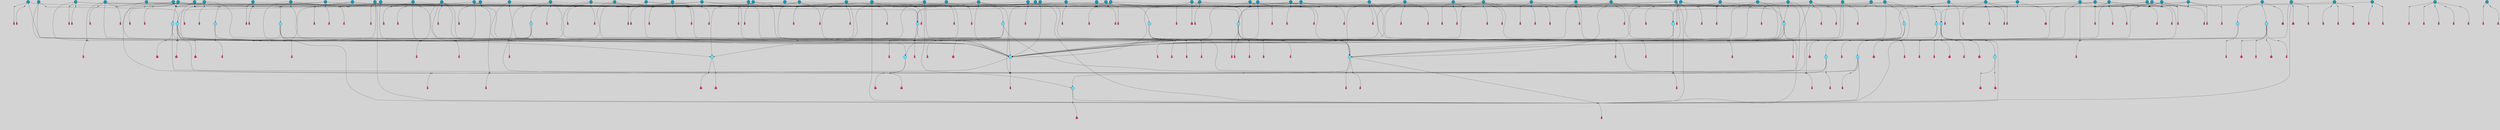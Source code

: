 // File exported with GEGELATI v1.3.1
// On the 2024-04-08 17:40:17
// With the File::TPGGraphDotExporter
digraph{
	graph[pad = "0.212, 0.055" bgcolor = lightgray]
	node[shape=circle style = filled label = ""]
		T7 [fillcolor="#66ddff"]
		T9 [fillcolor="#66ddff"]
		T11 [fillcolor="#66ddff"]
		T24 [fillcolor="#66ddff"]
		T27 [fillcolor="#1199bb"]
		T59 [fillcolor="#66ddff"]
		T95 [fillcolor="#66ddff"]
		T102 [fillcolor="#66ddff"]
		T111 [fillcolor="#66ddff"]
		T129 [fillcolor="#66ddff"]
		T160 [fillcolor="#66ddff"]
		T214 [fillcolor="#66ddff"]
		T242 [fillcolor="#66ddff"]
		T258 [fillcolor="#66ddff"]
		T280 [fillcolor="#1199bb"]
		T283 [fillcolor="#66ddff"]
		T284 [fillcolor="#1199bb"]
		T320 [fillcolor="#66ddff"]
		T321 [fillcolor="#66ddff"]
		T322 [fillcolor="#66ddff"]
		T323 [fillcolor="#1199bb"]
		T324 [fillcolor="#66ddff"]
		T325 [fillcolor="#66ddff"]
		T326 [fillcolor="#66ddff"]
		T327 [fillcolor="#1199bb"]
		T335 [fillcolor="#1199bb"]
		T355 [fillcolor="#1199bb"]
		T358 [fillcolor="#1199bb"]
		T373 [fillcolor="#1199bb"]
		T375 [fillcolor="#1199bb"]
		T379 [fillcolor="#1199bb"]
		T386 [fillcolor="#1199bb"]
		T390 [fillcolor="#1199bb"]
		T391 [fillcolor="#1199bb"]
		T397 [fillcolor="#1199bb"]
		T399 [fillcolor="#1199bb"]
		T403 [fillcolor="#1199bb"]
		T404 [fillcolor="#1199bb"]
		T407 [fillcolor="#66ddff"]
		T408 [fillcolor="#66ddff"]
		T409 [fillcolor="#1199bb"]
		T412 [fillcolor="#1199bb"]
		T413 [fillcolor="#1199bb"]
		T414 [fillcolor="#66ddff"]
		T415 [fillcolor="#1199bb"]
		T417 [fillcolor="#1199bb"]
		T418 [fillcolor="#1199bb"]
		T20 [fillcolor="#1199bb"]
		T419 [fillcolor="#1199bb"]
		T420 [fillcolor="#1199bb"]
		T421 [fillcolor="#1199bb"]
		T422 [fillcolor="#1199bb"]
		T423 [fillcolor="#1199bb"]
		T424 [fillcolor="#1199bb"]
		T385 [fillcolor="#1199bb"]
		T427 [fillcolor="#1199bb"]
		T428 [fillcolor="#1199bb"]
		T429 [fillcolor="#1199bb"]
		T430 [fillcolor="#1199bb"]
		T431 [fillcolor="#1199bb"]
		T432 [fillcolor="#1199bb"]
		T433 [fillcolor="#1199bb"]
		T434 [fillcolor="#1199bb"]
		T436 [fillcolor="#1199bb"]
		T437 [fillcolor="#1199bb"]
		T438 [fillcolor="#1199bb"]
		T439 [fillcolor="#1199bb"]
		T440 [fillcolor="#66ddff"]
		T441 [fillcolor="#1199bb"]
		T442 [fillcolor="#1199bb"]
		T444 [fillcolor="#1199bb"]
		T449 [fillcolor="#1199bb"]
		T450 [fillcolor="#1199bb"]
		T451 [fillcolor="#1199bb"]
		T452 [fillcolor="#1199bb"]
		T453 [fillcolor="#1199bb"]
		T454 [fillcolor="#1199bb"]
		T456 [fillcolor="#1199bb"]
		T459 [fillcolor="#1199bb"]
		T460 [fillcolor="#1199bb"]
		T461 [fillcolor="#1199bb"]
		T462 [fillcolor="#1199bb"]
		T466 [fillcolor="#1199bb"]
		T468 [fillcolor="#1199bb"]
		T469 [fillcolor="#1199bb"]
		T470 [fillcolor="#1199bb"]
		T471 [fillcolor="#1199bb"]
		T472 [fillcolor="#1199bb"]
		T473 [fillcolor="#1199bb"]
		T474 [fillcolor="#1199bb"]
		T475 [fillcolor="#1199bb"]
		T476 [fillcolor="#1199bb"]
		T477 [fillcolor="#1199bb"]
		T479 [fillcolor="#1199bb"]
		T480 [fillcolor="#1199bb"]
		T372 [fillcolor="#1199bb"]
		T482 [fillcolor="#1199bb"]
		T483 [fillcolor="#1199bb"]
		T484 [fillcolor="#1199bb"]
		T485 [fillcolor="#1199bb"]
		T486 [fillcolor="#1199bb"]
		T487 [fillcolor="#1199bb"]
		T488 [fillcolor="#1199bb"]
		T489 [fillcolor="#1199bb"]
		P3998 [fillcolor="#cccccc" shape=point] //-3|
		I3998 [shape=box style=invis label="1|6&2|7#0|7&#92;n10|2&0|7#1|3&#92;n9|6&2|7#2|2&#92;n5|3&0|7#0|7&#92;n1|6&2|3#0|0&#92;n2|3&2|3#2|2&#92;n5|1&2|6#0|6&#92;n"]
		P3998 -> I3998[style=invis]
		A3129 [fillcolor="#ff3366" shape=box margin=0.03 width=0 height=0 label="7"]
		T7 -> P3998 -> A3129
		P3999 [fillcolor="#cccccc" shape=point] //5|
		I3999 [shape=box style=invis label="0|5&2|3#0|1&#92;n0|6&2|1#2|4&#92;n6|2&2|6#0|7&#92;n7|4&0|3#0|1&#92;n5|4&0|7#1|6&#92;n9|1&0|5#2|2&#92;n6|3&2|3#1|7&#92;n11|7&2|4#1|6&#92;n2|5&0|1#0|0&#92;n4|7&0|0#0|2&#92;n6|2&0|6#0|0&#92;n2|1&2|6#2|4&#92;n10|0&2|0#1|0&#92;n6|6&2|4#0|6&#92;n"]
		P3999 -> I3999[style=invis]
		A3130 [fillcolor="#ff3366" shape=box margin=0.03 width=0 height=0 label="8"]
		T7 -> P3999 -> A3130
		P4000 [fillcolor="#cccccc" shape=point] //-6|
		I4000 [shape=box style=invis label="11|1&0|7#2|0&#92;n10|4&0|1#1|0&#92;n4|3&2|4#2|1&#92;n0|5&2|0#0|0&#92;n6|1&0|0#0|3&#92;n8|2&2|0#0|4&#92;n11|4&2|0#1|6&#92;n7|0&2|6#2|3&#92;n5|3&2|6#2|0&#92;n2|0&2|0#0|4&#92;n"]
		P4000 -> I4000[style=invis]
		A3131 [fillcolor="#ff3366" shape=box margin=0.03 width=0 height=0 label="9"]
		T9 -> P4000 -> A3131
		P4001 [fillcolor="#cccccc" shape=point] //2|
		I4001 [shape=box style=invis label="6|3&2|7#1|4&#92;n8|6&0|0#2|5&#92;n2|1&0|2#0|3&#92;n8|7&0|6#0|4&#92;n2|1&2|0#0|1&#92;n0|0&2|2#2|3&#92;n6|6&0|7#2|1&#92;n6|1&0|7#2|6&#92;n5|4&2|7#0|4&#92;n0|3&0|4#2|0&#92;n11|0&2|0#2|5&#92;n4|5&2|5#2|4&#92;n5|7&0|6#0|4&#92;n9|7&2|5#0|3&#92;n5|4&2|1#0|3&#92;n5|3&0|1#1|7&#92;n0|4&0|3#2|5&#92;n"]
		P4001 -> I4001[style=invis]
		A3132 [fillcolor="#ff3366" shape=box margin=0.03 width=0 height=0 label="10"]
		T9 -> P4001 -> A3132
		P4002 [fillcolor="#cccccc" shape=point] //6|
		I4002 [shape=box style=invis label="3|0&2|7#2|2&#92;n3|2&0|4#2|5&#92;n5|1&0|2#1|0&#92;n8|7&0|1#2|0&#92;n8|5&0|3#0|6&#92;n0|2&0|2#2|3&#92;n1|5&2|5#0|5&#92;n5|6&0|6#0|7&#92;n6|7&0|0#2|6&#92;n1|2&2|3#0|0&#92;n7|7&2|3#0|4&#92;n0|7&2|7#0|6&#92;n1|0&2|2#2|7&#92;n4|4&0|1#0|0&#92;n"]
		P4002 -> I4002[style=invis]
		A3133 [fillcolor="#ff3366" shape=box margin=0.03 width=0 height=0 label="11"]
		T11 -> P4002 -> A3133
		P4003 [fillcolor="#cccccc" shape=point] //-4|
		I4003 [shape=box style=invis label="4|1&0|4#2|6&#92;n1|2&2|2#2|0&#92;n1|2&2|0#0|6&#92;n8|4&2|3#2|5&#92;n5|5&2|1#1|0&#92;n"]
		P4003 -> I4003[style=invis]
		A3134 [fillcolor="#ff3366" shape=box margin=0.03 width=0 height=0 label="12"]
		T11 -> P4003 -> A3134
		P4004 [fillcolor="#cccccc" shape=point] //1|
		I4004 [shape=box style=invis label="5|1&0|6#2|7&#92;n2|4&0|4#2|2&#92;n0|6&0|5#0|4&#92;n10|6&2|5#1|6&#92;n9|3&0|1#1|7&#92;n10|3&2|2#1|0&#92;n5|0&0|0#2|1&#92;n11|3&2|3#1|5&#92;n10|3&0|1#1|0&#92;n2|4&0|1#0|1&#92;n0|2&0|3#2|4&#92;n9|2&2|1#2|5&#92;n11|7&2|6#2|6&#92;n"]
		P4004 -> I4004[style=invis]
		T24 -> P4004 -> T7
		P4005 [fillcolor="#cccccc" shape=point] //5|
		I4005 [shape=box style=invis label="3|0&2|0#0|1&#92;n3|0&0|7#0|1&#92;n5|3&0|2#2|6&#92;n4|4&2|4#2|6&#92;n11|2&0|7#1|6&#92;n2|7&2|2#2|5&#92;n9|3&2|6#2|7&#92;n7|7&0|0#0|4&#92;n6|1&2|4#2|3&#92;n5|4&2|0#1|6&#92;n1|3&0|7#0|4&#92;n"]
		P4005 -> I4005[style=invis]
		A3135 [fillcolor="#ff3366" shape=box margin=0.03 width=0 height=0 label="7"]
		T24 -> P4005 -> A3135
		P4006 [fillcolor="#cccccc" shape=point] //-2|
		I4006 [shape=box style=invis label="4|1&0|4#0|3&#92;n4|2&0|5#2|0&#92;n5|5&2|6#0|5&#92;n1|4&0|1#0|2&#92;n6|3&2|7#1|5&#92;n0|4&2|0#0|3&#92;n8|5&2|5#1|2&#92;n10|7&2|7#1|1&#92;n3|4&0|0#2|1&#92;n3|6&2|5#2|5&#92;n8|3&0|1#0|7&#92;n10|0&2|7#1|3&#92;n4|1&2|4#0|1&#92;n9|3&2|0#0|4&#92;n3|6&2|0#0|4&#92;n1|2&0|6#2|1&#92;n4|0&2|1#2|2&#92;n"]
		P4006 -> I4006[style=invis]
		A3136 [fillcolor="#ff3366" shape=box margin=0.03 width=0 height=0 label="14"]
		T24 -> P4006 -> A3136
		P4007 [fillcolor="#cccccc" shape=point] //2|
		I4007 [shape=box style=invis label="9|1&2|3#0|1&#92;n5|2&2|0#2|4&#92;n3|6&2|5#2|7&#92;n7|0&2|5#0|4&#92;n1|2&0|3#0|5&#92;n7|3&2|7#0|0&#92;n"]
		P4007 -> I4007[style=invis]
		A3137 [fillcolor="#ff3366" shape=box margin=0.03 width=0 height=0 label="2"]
		T27 -> P4007 -> A3137
		P4008 [fillcolor="#cccccc" shape=point] //-6|
		I4008 [shape=box style=invis label="7|5&0|4#0|4&#92;n11|0&2|5#2|1&#92;n"]
		P4008 -> I4008[style=invis]
		A3138 [fillcolor="#ff3366" shape=box margin=0.03 width=0 height=0 label="3"]
		T27 -> P4008 -> A3138
		P4009 [fillcolor="#cccccc" shape=point] //3|
		I4009 [shape=box style=invis label="7|6&2|4#0|2&#92;n10|3&2|7#1|4&#92;n11|6&0|4#0|1&#92;n7|1&0|0#2|6&#92;n7|6&0|3#2|6&#92;n4|0&2|6#0|1&#92;n4|4&2|5#0|2&#92;n4|6&0|4#2|7&#92;n10|0&2|3#1|5&#92;n2|6&0|5#0|2&#92;n1|0&2|3#0|7&#92;n1|6&2|0#0|5&#92;n6|2&0|1#0|7&#92;n9|2&0|3#2|7&#92;n5|3&0|6#0|6&#92;n1|7&2|5#2|3&#92;n8|1&2|7#0|6&#92;n1|0&2|5#2|1&#92;n7|1&2|2#2|5&#92;n7|4&2|6#0|3&#92;n"]
		P4009 -> I4009[style=invis]
		A3139 [fillcolor="#ff3366" shape=box margin=0.03 width=0 height=0 label="4"]
		T27 -> P4009 -> A3139
		P4010 [fillcolor="#cccccc" shape=point] //0|
		I4010 [shape=box style=invis label="2|5&0|1#0|6&#92;n6|1&2|2#2|7&#92;n8|0&0|3#1|4&#92;n4|3&2|5#2|4&#92;n8|1&2|4#0|0&#92;n6|6&0|1#2|6&#92;n11|7&2|4#2|5&#92;n6|2&2|4#0|2&#92;n8|5&2|4#2|4&#92;n2|1&2|1#2|2&#92;n2|7&2|5#2|6&#92;n9|7&0|5#0|4&#92;n1|2&0|5#2|6&#92;n4|2&2|3#2|7&#92;n3|3&2|1#0|2&#92;n"]
		P4010 -> I4010[style=invis]
		A3140 [fillcolor="#ff3366" shape=box margin=0.03 width=0 height=0 label="5"]
		T27 -> P4010 -> A3140
		P4011 [fillcolor="#cccccc" shape=point] //0|
		I4011 [shape=box style=invis label="4|0&0|3#2|7&#92;n10|2&0|3#1|7&#92;n3|5&0|2#0|3&#92;n4|5&0|0#2|1&#92;n10|7&2|0#1|2&#92;n5|3&2|3#1|6&#92;n9|5&2|0#0|4&#92;n5|4&2|7#0|2&#92;n10|3&2|7#1|4&#92;n7|2&0|1#2|6&#92;n8|6&0|5#0|5&#92;n8|7&2|3#0|5&#92;n2|6&2|4#0|0&#92;n"]
		P4011 -> I4011[style=invis]
		A3141 [fillcolor="#ff3366" shape=box margin=0.03 width=0 height=0 label="5"]
		T27 -> P4011 -> A3141
		P4012 [fillcolor="#cccccc" shape=point] //8|
		I4012 [shape=box style=invis label="9|0&0|1#2|0&#92;n10|1&2|5#1|4&#92;n8|2&2|6#0|4&#92;n4|5&0|3#0|1&#92;n2|4&2|5#2|3&#92;n4|2&2|2#0|2&#92;n7|5&0|2#0|0&#92;n8|2&2|1#1|3&#92;n8|7&0|7#2|1&#92;n1|1&0|0#0|7&#92;n5|6&2|5#1|0&#92;n6|3&2|5#0|0&#92;n11|4&0|3#2|6&#92;n1|2&2|4#0|7&#92;n5|6&0|1#2|0&#92;n11|3&0|2#0|7&#92;n"]
		P4012 -> I4012[style=invis]
		A3142 [fillcolor="#ff3366" shape=box margin=0.03 width=0 height=0 label="6"]
		T59 -> P4012 -> A3142
		T59 -> P4005
		T59 -> P4000
		T59 -> P4005
		P4013 [fillcolor="#cccccc" shape=point] //4|
		I4013 [shape=box style=invis label="4|3&0|6#0|3&#92;n5|7&2|3#2|2&#92;n5|6&0|7#1|2&#92;n1|4&2|6#0|3&#92;n8|4&2|1#2|5&#92;n9|5&2|4#1|4&#92;n2|4&0|5#0|7&#92;n10|0&0|6#1|3&#92;n3|0&0|6#0|2&#92;n2|7&2|7#2|6&#92;n5|2&0|5#1|5&#92;n10|4&2|5#1|7&#92;n4|0&0|4#2|4&#92;n11|1&0|4#2|6&#92;n10|6&2|0#1|4&#92;n9|7&0|3#1|4&#92;n4|5&2|7#0|6&#92;n11|5&2|6#2|3&#92;n0|3&0|5#0|1&#92;n"]
		P4013 -> I4013[style=invis]
		A3143 [fillcolor="#ff3366" shape=box margin=0.03 width=0 height=0 label="13"]
		T95 -> P4013 -> A3143
		P4014 [fillcolor="#cccccc" shape=point] //8|
		I4014 [shape=box style=invis label="9|7&0|5#2|5&#92;n3|3&2|3#0|2&#92;n9|5&2|2#1|0&#92;n2|3&0|6#0|3&#92;n4|4&2|5#2|7&#92;n11|3&2|0#1|5&#92;n6|6&2|1#2|2&#92;n4|6&0|1#2|2&#92;n2|5&2|7#2|2&#92;n7|7&2|2#2|3&#92;n6|5&0|3#2|6&#92;n6|7&0|6#0|2&#92;n"]
		P4014 -> I4014[style=invis]
		A3144 [fillcolor="#ff3366" shape=box margin=0.03 width=0 height=0 label="14"]
		T95 -> P4014 -> A3144
		P4015 [fillcolor="#cccccc" shape=point] //2|
		I4015 [shape=box style=invis label="4|1&0|4#2|6&#92;n5|5&2|1#1|0&#92;n1|0&2|0#0|6&#92;n8|4&2|3#2|5&#92;n"]
		P4015 -> I4015[style=invis]
		T95 -> P4015 -> T11
		P4016 [fillcolor="#cccccc" shape=point] //-9|
		I4016 [shape=box style=invis label="2|0&2|0#2|1&#92;n4|4&2|4#2|6&#92;n9|1&0|3#1|7&#92;n5|3&0|2#2|6&#92;n2|7&2|2#2|5&#92;n5|4&2|0#1|6&#92;n3|0&0|7#0|1&#92;n1|3&0|7#0|4&#92;n11|6&2|2#0|7&#92;n7|7&0|0#0|4&#92;n11|0&0|7#1|6&#92;n9|3&2|6#2|7&#92;n"]
		P4016 -> I4016[style=invis]
		A3145 [fillcolor="#ff3366" shape=box margin=0.03 width=0 height=0 label="7"]
		T95 -> P4016 -> A3145
		P4017 [fillcolor="#cccccc" shape=point] //-8|
		I4017 [shape=box style=invis label="7|5&0|4#2|4&#92;n"]
		P4017 -> I4017[style=invis]
		A3146 [fillcolor="#ff3366" shape=box margin=0.03 width=0 height=0 label="3"]
		T95 -> P4017 -> A3146
		P4018 [fillcolor="#cccccc" shape=point] //7|
		I4018 [shape=box style=invis label="3|3&2|7#0|4&#92;n4|3&2|6#0|3&#92;n8|4&0|6#1|2&#92;n5|6&2|3#0|4&#92;n0|7&2|1#0|5&#92;n8|7&2|2#2|5&#92;n9|1&0|0#1|0&#92;n10|1&2|1#1|4&#92;n10|5&0|6#1|7&#92;n5|2&2|3#0|4&#92;n2|0&2|6#2|7&#92;n1|7&0|1#0|7&#92;n"]
		P4018 -> I4018[style=invis]
		A3147 [fillcolor="#ff3366" shape=box margin=0.03 width=0 height=0 label="2"]
		T102 -> P4018 -> A3147
		T102 -> P4017
		P4019 [fillcolor="#cccccc" shape=point] //8|
		I4019 [shape=box style=invis label="7|0&0|2#1|4&#92;n8|1&2|3#0|5&#92;n0|6&0|5#0|5&#92;n3|7&2|1#0|6&#92;n9|4&2|7#1|6&#92;n1|7&2|5#2|2&#92;n8|5&2|0#0|3&#92;n0|2&0|2#0|0&#92;n3|5&0|2#0|3&#92;n"]
		P4019 -> I4019[style=invis]
		A3148 [fillcolor="#ff3366" shape=box margin=0.03 width=0 height=0 label="5"]
		T102 -> P4019 -> A3148
		P4020 [fillcolor="#cccccc" shape=point] //-5|
		I4020 [shape=box style=invis label="0|0&2|3#0|2&#92;n10|5&0|6#1|3&#92;n7|3&0|6#2|3&#92;n3|4&0|6#0|6&#92;n10|5&0|2#1|1&#92;n5|0&0|1#0|3&#92;n6|6&2|5#1|5&#92;n7|4&0|2#1|7&#92;n5|7&0|1#2|5&#92;n1|5&0|0#0|3&#92;n7|5&2|1#2|6&#92;n9|0&0|2#0|0&#92;n4|0&2|4#0|0&#92;n4|6&0|0#2|3&#92;n3|1&0|6#2|5&#92;n7|7&2|1#2|3&#92;n9|4&2|2#0|6&#92;n"]
		P4020 -> I4020[style=invis]
		T111 -> P4020 -> T9
		P4021 [fillcolor="#cccccc" shape=point] //7|
		I4021 [shape=box style=invis label="7|4&2|1#2|0&#92;n4|1&2|4#2|3&#92;n5|0&2|0#2|2&#92;n6|1&2|4#2|6&#92;n"]
		P4021 -> I4021[style=invis]
		A3149 [fillcolor="#ff3366" shape=box margin=0.03 width=0 height=0 label="9"]
		T111 -> P4021 -> A3149
		P4022 [fillcolor="#cccccc" shape=point] //2|
		I4022 [shape=box style=invis label="3|0&2|0#0|1&#92;n11|2&0|7#1|6&#92;n8|7&2|4#0|5&#92;n5|3&0|2#2|6&#92;n4|4&2|4#2|6&#92;n3|0&0|7#0|1&#92;n2|7&2|2#2|5&#92;n9|3&2|6#2|7&#92;n7|7&0|0#0|4&#92;n6|1&2|4#1|3&#92;n5|4&2|0#1|6&#92;n1|3&0|7#0|4&#92;n"]
		P4022 -> I4022[style=invis]
		A3150 [fillcolor="#ff3366" shape=box margin=0.03 width=0 height=0 label="7"]
		T111 -> P4022 -> A3150
		T111 -> P4000
		P4023 [fillcolor="#cccccc" shape=point] //8|
		I4023 [shape=box style=invis label="9|0&0|1#2|0&#92;n10|1&2|5#1|4&#92;n8|2&2|6#0|4&#92;n2|4&2|5#2|3&#92;n4|2&2|2#0|2&#92;n7|5&0|2#0|0&#92;n8|2&2|1#1|3&#92;n8|7&0|7#2|1&#92;n1|1&0|0#0|7&#92;n5|6&2|5#1|0&#92;n6|6&2|5#0|0&#92;n11|4&0|3#2|6&#92;n4|2&2|4#0|7&#92;n5|6&0|1#2|0&#92;n11|3&0|2#0|7&#92;n"]
		P4023 -> I4023[style=invis]
		A3151 [fillcolor="#ff3366" shape=box margin=0.03 width=0 height=0 label="6"]
		T129 -> P4023 -> A3151
		T129 -> P4005
		P4024 [fillcolor="#cccccc" shape=point] //10|
		I4024 [shape=box style=invis label="4|5&2|7#2|1&#92;n1|7&2|3#0|6&#92;n3|5&2|2#0|3&#92;n10|3&0|7#1|4&#92;n7|1&0|4#2|6&#92;n10|2&0|3#1|7&#92;n9|5&2|0#0|4&#92;n4|0&0|3#2|7&#92;n11|4&2|6#1|2&#92;n5|4&2|7#0|2&#92;n2|6&2|4#0|0&#92;n6|5&0|7#2|1&#92;n5|3&2|3#1|6&#92;n10|7&2|0#1|2&#92;n"]
		P4024 -> I4024[style=invis]
		A3152 [fillcolor="#ff3366" shape=box margin=0.03 width=0 height=0 label="5"]
		T129 -> P4024 -> A3152
		P4025 [fillcolor="#cccccc" shape=point] //5|
		I4025 [shape=box style=invis label="9|4&2|3#1|3&#92;n0|4&2|4#0|5&#92;n6|1&2|6#2|5&#92;n4|0&0|5#2|0&#92;n"]
		P4025 -> I4025[style=invis]
		A3153 [fillcolor="#ff3366" shape=box margin=0.03 width=0 height=0 label="7"]
		T129 -> P4025 -> A3153
		P4026 [fillcolor="#cccccc" shape=point] //6|
		I4026 [shape=box style=invis label="9|4&2|7#0|6&#92;n8|4&0|1#1|0&#92;n1|3&0|0#2|1&#92;n2|4&0|6#2|2&#92;n5|1&2|5#0|7&#92;n3|0&0|3#2|6&#92;n2|2&2|6#0|2&#92;n8|4&0|4#2|2&#92;n5|1&2|4#0|3&#92;n9|4&0|6#0|6&#92;n5|0&2|2#1|5&#92;n11|7&0|0#1|1&#92;n0|4&0|3#0|3&#92;n7|7&2|4#2|5&#92;n1|5&0|1#2|1&#92;n"]
		P4026 -> I4026[style=invis]
		A3154 [fillcolor="#ff3366" shape=box margin=0.03 width=0 height=0 label="1"]
		T129 -> P4026 -> A3154
		T160 -> P4013
		T160 -> P4016
		P4027 [fillcolor="#cccccc" shape=point] //5|
		I4027 [shape=box style=invis label="6|0&2|7#2|7&#92;n3|6&2|6#2|6&#92;n6|3&0|5#1|2&#92;n"]
		P4027 -> I4027[style=invis]
		A3155 [fillcolor="#ff3366" shape=box margin=0.03 width=0 height=0 label="3"]
		T160 -> P4027 -> A3155
		P4028 [fillcolor="#cccccc" shape=point] //-2|
		I4028 [shape=box style=invis label="11|7&2|0#1|7&#92;n4|3&0|1#2|5&#92;n0|4&2|4#2|7&#92;n1|6&0|0#0|4&#92;n4|0&0|0#0|5&#92;n0|6&2|3#2|0&#92;n9|6&2|5#1|3&#92;n0|7&2|1#2|5&#92;n4|4&0|5#0|1&#92;n10|4&0|0#1|0&#92;n"]
		P4028 -> I4028[style=invis]
		A3156 [fillcolor="#ff3366" shape=box margin=0.03 width=0 height=0 label="12"]
		T160 -> P4028 -> A3156
		T160 -> P4005
		P4029 [fillcolor="#cccccc" shape=point] //6|
		I4029 [shape=box style=invis label="9|4&2|7#0|6&#92;n8|4&0|1#1|0&#92;n1|3&0|0#2|1&#92;n2|4&0|6#2|2&#92;n5|1&2|5#0|7&#92;n3|0&0|3#2|6&#92;n2|2&2|6#0|2&#92;n8|4&0|4#2|2&#92;n5|1&2|4#0|3&#92;n9|4&0|6#0|6&#92;n5|0&2|2#1|5&#92;n11|7&0|0#1|1&#92;n0|4&0|3#0|3&#92;n7|7&2|4#2|5&#92;n1|5&0|1#2|1&#92;n"]
		P4029 -> I4029[style=invis]
		A3157 [fillcolor="#ff3366" shape=box margin=0.03 width=0 height=0 label="1"]
		T214 -> P4029 -> A3157
		P4030 [fillcolor="#cccccc" shape=point] //5|
		I4030 [shape=box style=invis label="9|4&2|3#1|3&#92;n0|4&2|4#0|5&#92;n6|1&2|6#2|5&#92;n4|0&0|5#2|0&#92;n"]
		P4030 -> I4030[style=invis]
		A3158 [fillcolor="#ff3366" shape=box margin=0.03 width=0 height=0 label="7"]
		T214 -> P4030 -> A3158
		P4031 [fillcolor="#cccccc" shape=point] //8|
		I4031 [shape=box style=invis label="9|0&0|1#2|0&#92;n10|1&2|5#1|4&#92;n8|2&2|6#0|4&#92;n2|4&2|5#2|3&#92;n4|2&2|2#0|2&#92;n7|5&0|2#0|0&#92;n8|2&2|1#1|3&#92;n8|7&0|7#2|1&#92;n1|1&0|0#0|7&#92;n5|6&2|5#1|0&#92;n6|6&2|5#0|0&#92;n11|4&0|3#2|6&#92;n4|2&2|4#0|7&#92;n5|6&0|1#2|0&#92;n11|3&0|2#0|7&#92;n"]
		P4031 -> I4031[style=invis]
		A3159 [fillcolor="#ff3366" shape=box margin=0.03 width=0 height=0 label="6"]
		T214 -> P4031 -> A3159
		P4032 [fillcolor="#cccccc" shape=point] //10|
		I4032 [shape=box style=invis label="4|5&2|7#2|1&#92;n1|7&2|3#0|6&#92;n3|5&2|2#0|3&#92;n10|3&0|7#1|4&#92;n7|1&0|4#2|6&#92;n10|2&0|3#1|7&#92;n9|5&2|0#0|4&#92;n4|0&0|3#2|7&#92;n11|4&2|6#1|2&#92;n5|4&2|7#0|2&#92;n2|6&2|4#0|0&#92;n6|5&0|7#2|1&#92;n5|3&2|3#1|6&#92;n10|7&2|0#1|2&#92;n"]
		P4032 -> I4032[style=invis]
		A3160 [fillcolor="#ff3366" shape=box margin=0.03 width=0 height=0 label="5"]
		T214 -> P4032 -> A3160
		P4033 [fillcolor="#cccccc" shape=point] //5|
		I4033 [shape=box style=invis label="3|0&2|0#0|1&#92;n3|0&0|7#0|1&#92;n5|3&0|2#2|6&#92;n4|4&2|4#2|6&#92;n11|2&0|7#1|6&#92;n2|7&2|2#2|5&#92;n9|3&2|6#2|7&#92;n7|7&0|0#0|4&#92;n6|1&2|4#2|3&#92;n5|4&2|0#1|6&#92;n1|3&0|7#0|4&#92;n"]
		P4033 -> I4033[style=invis]
		A3161 [fillcolor="#ff3366" shape=box margin=0.03 width=0 height=0 label="7"]
		T214 -> P4033 -> A3161
		P4034 [fillcolor="#cccccc" shape=point] //5|
		I4034 [shape=box style=invis label="1|6&2|7#0|7&#92;n9|2&2|7#2|2&#92;n10|2&0|7#1|3&#92;n5|3&0|7#0|7&#92;n7|0&2|7#2|2&#92;n1|6&2|3#0|0&#92;n2|3&2|3#2|2&#92;n"]
		P4034 -> I4034[style=invis]
		A3162 [fillcolor="#ff3366" shape=box margin=0.03 width=0 height=0 label="7"]
		T242 -> P4034 -> A3162
		P4035 [fillcolor="#cccccc" shape=point] //-8|
		I4035 [shape=box style=invis label="7|5&0|2#2|1&#92;n1|0&2|6#0|0&#92;n7|1&2|6#1|1&#92;n8|7&0|3#1|6&#92;n3|7&2|3#2|4&#92;n"]
		P4035 -> I4035[style=invis]
		A3163 [fillcolor="#ff3366" shape=box margin=0.03 width=0 height=0 label="2"]
		T242 -> P4035 -> A3163
		P4036 [fillcolor="#cccccc" shape=point] //-3|
		I4036 [shape=box style=invis label="1|1&2|1#0|1&#92;n1|4&0|0#2|4&#92;n11|0&2|3#0|2&#92;n11|6&0|4#0|1&#92;n5|2&0|6#1|5&#92;n3|7&2|6#2|7&#92;n7|7&0|1#2|1&#92;n9|5&2|2#2|0&#92;n6|5&2|6#1|4&#92;n0|7&0|5#2|4&#92;n8|1&0|0#2|3&#92;n0|5&0|3#0|5&#92;n2|0&2|4#0|5&#92;n7|5&2|7#1|3&#92;n8|3&0|0#1|2&#92;n"]
		P4036 -> I4036[style=invis]
		A3164 [fillcolor="#ff3366" shape=box margin=0.03 width=0 height=0 label="1"]
		T242 -> P4036 -> A3164
		P4037 [fillcolor="#cccccc" shape=point] //2|
		I4037 [shape=box style=invis label="9|1&2|3#0|1&#92;n5|3&2|4#2|7&#92;n11|0&2|3#0|4&#92;n7|0&2|4#0|4&#92;n5|2&2|0#2|4&#92;n7|3&0|7#0|5&#92;n"]
		P4037 -> I4037[style=invis]
		A3165 [fillcolor="#ff3366" shape=box margin=0.03 width=0 height=0 label="2"]
		T258 -> P4037 -> A3165
		T258 -> P4000
		P4038 [fillcolor="#cccccc" shape=point] //-5|
		I4038 [shape=box style=invis label="8|7&0|3#0|3&#92;n6|4&2|1#0|5&#92;n2|2&2|6#2|0&#92;n4|7&2|0#2|3&#92;n10|5&2|1#1|5&#92;n2|0&0|7#2|0&#92;n5|3&2|2#2|0&#92;n6|7&0|0#1|0&#92;n"]
		P4038 -> I4038[style=invis]
		A3166 [fillcolor="#ff3366" shape=box margin=0.03 width=0 height=0 label="1"]
		T258 -> P4038 -> A3166
		T258 -> P4015
		T258 -> P4034
		T280 -> P4013
		P4039 [fillcolor="#cccccc" shape=point] //1|
		I4039 [shape=box style=invis label="0|4&0|1#0|1&#92;n10|5&2|5#1|6&#92;n7|7&2|5#2|2&#92;n9|5&0|7#2|7&#92;n8|4&0|3#2|7&#92;n11|0&2|3#0|5&#92;n7|0&0|0#0|1&#92;n4|2&0|4#0|5&#92;n5|1&0|6#2|7&#92;n11|3&0|7#1|3&#92;n"]
		P4039 -> I4039[style=invis]
		T280 -> P4039 -> T7
		P4040 [fillcolor="#cccccc" shape=point] //-3|
		I4040 [shape=box style=invis label="4|5&0|0#0|0&#92;n4|7&0|0#0|2&#92;n0|6&2|1#2|4&#92;n9|1&0|5#2|2&#92;n10|0&2|0#1|0&#92;n6|6&2|4#0|6&#92;n2|5&0|1#0|0&#92;n6|3&2|3#1|7&#92;n11|7&2|4#1|6&#92;n6|2&2|6#0|1&#92;n6|2&0|0#0|0&#92;n9|1&2|6#2|4&#92;n10|4&0|3#1|1&#92;n5|4&2|7#1|6&#92;n"]
		P4040 -> I4040[style=invis]
		T280 -> P4040 -> T95
		P4041 [fillcolor="#cccccc" shape=point] //-10|
		I4041 [shape=box style=invis label="11|0&0|6#2|7&#92;n4|1&2|1#2|5&#92;n4|6&2|3#0|3&#92;n0|2&2|3#2|3&#92;n0|6&0|5#0|4&#92;n3|5&0|3#0|7&#92;n5|3&2|5#0|2&#92;n11|3&0|7#1|1&#92;n10|3&2|2#1|5&#92;n0|7&2|6#2|6&#92;n9|3&0|1#1|7&#92;n2|4&0|1#0|1&#92;n"]
		P4041 -> I4041[style=invis]
		T283 -> P4041 -> T7
		P4042 [fillcolor="#cccccc" shape=point] //3|
		I4042 [shape=box style=invis label="7|2&0|2#2|4&#92;n0|4&0|6#2|7&#92;n9|0&0|1#2|2&#92;n8|6&0|0#1|0&#92;n"]
		P4042 -> I4042[style=invis]
		A3167 [fillcolor="#ff3366" shape=box margin=0.03 width=0 height=0 label="3"]
		T283 -> P4042 -> A3167
		T283 -> P4039
		P4043 [fillcolor="#cccccc" shape=point] //-2|
		I4043 [shape=box style=invis label="3|0&2|0#0|1&#92;n4|1&0|3#2|2&#92;n11|2&0|7#1|6&#92;n8|7&2|4#0|5&#92;n6|1&2|4#1|3&#92;n4|4&2|4#2|6&#92;n3|0&0|7#0|1&#92;n9|3&2|6#2|7&#92;n7|7&0|0#0|4&#92;n5|3&0|2#2|6&#92;n5|4&2|0#1|6&#92;n1|3&0|7#0|4&#92;n"]
		P4043 -> I4043[style=invis]
		A3168 [fillcolor="#ff3366" shape=box margin=0.03 width=0 height=0 label="7"]
		T284 -> P4043 -> A3168
		P4044 [fillcolor="#cccccc" shape=point] //-3|
		I4044 [shape=box style=invis label="8|4&0|1#1|0&#92;n7|4&0|6#0|0&#92;n3|6&0|6#2|2&#92;n9|4&0|0#2|7&#92;n0|7&2|7#2|7&#92;n0|2&2|7#0|5&#92;n6|3&0|3#0|7&#92;n11|6&0|0#2|2&#92;n2|0&2|3#2|2&#92;n10|1&0|6#1|3&#92;n2|5&0|0#0|1&#92;n4|3&0|1#2|5&#92;n1|6&2|0#0|0&#92;n"]
		P4044 -> I4044[style=invis]
		A3169 [fillcolor="#ff3366" shape=box margin=0.03 width=0 height=0 label="1"]
		T284 -> P4044 -> A3169
		P4045 [fillcolor="#cccccc" shape=point] //5|
		I4045 [shape=box style=invis label="3|0&2|0#0|1&#92;n3|0&0|7#0|3&#92;n5|3&0|2#2|6&#92;n4|4&2|4#2|6&#92;n11|2&0|7#1|6&#92;n9|3&2|6#2|7&#92;n2|7&2|2#2|5&#92;n7|7&0|0#0|4&#92;n6|1&2|4#2|3&#92;n1|3&0|7#0|4&#92;n"]
		P4045 -> I4045[style=invis]
		A3170 [fillcolor="#ff3366" shape=box margin=0.03 width=0 height=0 label="7"]
		T284 -> P4045 -> A3170
		P4046 [fillcolor="#cccccc" shape=point] //-5|
		I4046 [shape=box style=invis label="10|6&2|5#1|6&#92;n9|3&0|1#1|7&#92;n2|4&0|1#0|1&#92;n11|3&0|7#1|6&#92;n5|1&0|6#2|7&#92;n8|0&0|0#0|1&#92;n0|6&0|7#0|4&#92;n6|7&2|6#2|6&#92;n11|0&2|3#0|5&#92;n"]
		P4046 -> I4046[style=invis]
		T284 -> P4046 -> T7
		P4047 [fillcolor="#cccccc" shape=point] //-5|
		I4047 [shape=box style=invis label="8|4&0|1#1|4&#92;n11|6&0|0#2|2&#92;n8|5&2|4#1|1&#92;n9|4&0|0#2|7&#92;n3|7&0|7#2|7&#92;n2|5&0|0#0|1&#92;n6|3&0|3#0|7&#92;n3|6&0|6#2|2&#92;n2|0&2|3#2|2&#92;n2|2&2|1#2|3&#92;n6|0&2|3#0|3&#92;n10|1&0|6#1|3&#92;n"]
		P4047 -> I4047[style=invis]
		A3171 [fillcolor="#ff3366" shape=box margin=0.03 width=0 height=0 label="1"]
		T284 -> P4047 -> A3171
		P4048 [fillcolor="#cccccc" shape=point] //-4|
		I4048 [shape=box style=invis label="4|1&0|4#2|6&#92;n1|2&2|2#2|0&#92;n1|2&2|0#0|6&#92;n8|4&2|3#2|5&#92;n5|5&2|1#1|0&#92;n"]
		P4048 -> I4048[style=invis]
		A3172 [fillcolor="#ff3366" shape=box margin=0.03 width=0 height=0 label="12"]
		T320 -> P4048 -> A3172
		P4049 [fillcolor="#cccccc" shape=point] //-9|
		I4049 [shape=box style=invis label="2|0&2|0#2|1&#92;n4|4&2|4#2|6&#92;n9|1&0|3#1|7&#92;n5|3&0|2#2|6&#92;n2|7&2|2#2|5&#92;n5|4&2|0#1|6&#92;n3|0&0|7#0|1&#92;n1|3&0|7#0|4&#92;n11|6&2|2#0|7&#92;n7|7&0|0#0|4&#92;n11|0&0|7#1|6&#92;n9|3&2|6#2|7&#92;n"]
		P4049 -> I4049[style=invis]
		A3173 [fillcolor="#ff3366" shape=box margin=0.03 width=0 height=0 label="7"]
		T321 -> P4049 -> A3173
		P4050 [fillcolor="#cccccc" shape=point] //6|
		I4050 [shape=box style=invis label="3|0&2|7#2|2&#92;n3|2&0|4#2|5&#92;n5|1&0|2#1|0&#92;n8|7&0|1#2|0&#92;n8|5&0|3#0|6&#92;n0|2&0|2#2|3&#92;n1|5&2|5#0|5&#92;n5|6&0|6#0|7&#92;n6|7&0|0#2|6&#92;n1|2&2|3#0|0&#92;n7|7&2|3#0|4&#92;n0|7&2|7#0|6&#92;n1|0&2|2#2|7&#92;n4|4&0|1#0|0&#92;n"]
		P4050 -> I4050[style=invis]
		A3174 [fillcolor="#ff3366" shape=box margin=0.03 width=0 height=0 label="11"]
		T320 -> P4050 -> A3174
		P4051 [fillcolor="#cccccc" shape=point] //2|
		I4051 [shape=box style=invis label="4|1&0|4#2|6&#92;n5|5&2|1#1|0&#92;n1|0&2|0#0|6&#92;n8|4&2|3#2|5&#92;n"]
		P4051 -> I4051[style=invis]
		T321 -> P4051 -> T320
		P4052 [fillcolor="#cccccc" shape=point] //-3|
		I4052 [shape=box style=invis label="4|5&0|0#0|0&#92;n4|7&0|0#0|2&#92;n0|6&2|1#2|4&#92;n9|1&0|5#2|2&#92;n10|0&2|0#1|0&#92;n6|6&2|4#0|6&#92;n2|5&0|1#0|0&#92;n6|3&2|3#1|7&#92;n11|7&2|4#1|6&#92;n6|2&2|6#0|1&#92;n6|2&0|0#0|0&#92;n9|1&2|6#2|4&#92;n10|4&0|3#1|1&#92;n5|4&2|7#1|6&#92;n"]
		P4052 -> I4052[style=invis]
		T323 -> P4052 -> T321
		P4053 [fillcolor="#cccccc" shape=point] //5|
		I4053 [shape=box style=invis label="0|5&2|3#0|1&#92;n0|6&2|1#2|4&#92;n6|2&2|6#0|7&#92;n7|4&0|3#0|1&#92;n5|4&0|7#1|6&#92;n9|1&0|5#2|2&#92;n6|3&2|3#1|7&#92;n11|7&2|4#1|6&#92;n2|5&0|1#0|0&#92;n4|7&0|0#0|2&#92;n6|2&0|6#0|0&#92;n2|1&2|6#2|4&#92;n10|0&2|0#1|0&#92;n6|6&2|4#0|6&#92;n"]
		P4053 -> I4053[style=invis]
		A3175 [fillcolor="#ff3366" shape=box margin=0.03 width=0 height=0 label="8"]
		T322 -> P4053 -> A3175
		P4054 [fillcolor="#cccccc" shape=point] //8|
		I4054 [shape=box style=invis label="9|7&0|5#2|5&#92;n3|3&2|3#0|2&#92;n9|5&2|2#1|0&#92;n2|3&0|6#0|3&#92;n4|4&2|5#2|7&#92;n11|3&2|0#1|5&#92;n6|6&2|1#2|2&#92;n4|6&0|1#2|2&#92;n2|5&2|7#2|2&#92;n7|7&2|2#2|3&#92;n6|5&0|3#2|6&#92;n6|7&0|6#0|2&#92;n"]
		P4054 -> I4054[style=invis]
		A3176 [fillcolor="#ff3366" shape=box margin=0.03 width=0 height=0 label="14"]
		T321 -> P4054 -> A3176
		P4055 [fillcolor="#cccccc" shape=point] //-3|
		I4055 [shape=box style=invis label="1|6&2|7#0|7&#92;n10|2&0|7#1|3&#92;n9|6&2|7#2|2&#92;n5|3&0|7#0|7&#92;n1|6&2|3#0|0&#92;n2|3&2|3#2|2&#92;n5|1&2|6#0|6&#92;n"]
		P4055 -> I4055[style=invis]
		A3177 [fillcolor="#ff3366" shape=box margin=0.03 width=0 height=0 label="7"]
		T322 -> P4055 -> A3177
		P4056 [fillcolor="#cccccc" shape=point] //-8|
		I4056 [shape=box style=invis label="7|5&0|4#2|4&#92;n"]
		P4056 -> I4056[style=invis]
		A3178 [fillcolor="#ff3366" shape=box margin=0.03 width=0 height=0 label="3"]
		T321 -> P4056 -> A3178
		P4057 [fillcolor="#cccccc" shape=point] //4|
		I4057 [shape=box style=invis label="4|3&0|6#0|3&#92;n5|7&2|3#2|2&#92;n5|6&0|7#1|2&#92;n1|4&2|6#0|3&#92;n8|4&2|1#2|5&#92;n9|5&2|4#1|4&#92;n2|4&0|5#0|7&#92;n10|0&0|6#1|3&#92;n3|0&0|6#0|2&#92;n2|7&2|7#2|6&#92;n5|2&0|5#1|5&#92;n10|4&2|5#1|7&#92;n4|0&0|4#2|4&#92;n11|1&0|4#2|6&#92;n10|6&2|0#1|4&#92;n9|7&0|3#1|4&#92;n4|5&2|7#0|6&#92;n11|5&2|6#2|3&#92;n0|3&0|5#0|1&#92;n"]
		P4057 -> I4057[style=invis]
		A3179 [fillcolor="#ff3366" shape=box margin=0.03 width=0 height=0 label="13"]
		T321 -> P4057 -> A3179
		P4058 [fillcolor="#cccccc" shape=point] //1|
		I4058 [shape=box style=invis label="0|4&0|1#0|1&#92;n10|5&2|5#1|6&#92;n7|7&2|5#2|2&#92;n9|5&0|7#2|7&#92;n8|4&0|3#2|7&#92;n11|0&2|3#0|5&#92;n7|0&0|0#0|1&#92;n4|2&0|4#0|5&#92;n5|1&0|6#2|7&#92;n11|3&0|7#1|3&#92;n"]
		P4058 -> I4058[style=invis]
		T323 -> P4058 -> T322
		P4059 [fillcolor="#cccccc" shape=point] //4|
		I4059 [shape=box style=invis label="4|3&0|6#0|3&#92;n5|7&2|3#2|2&#92;n5|6&0|7#1|2&#92;n1|4&2|6#0|3&#92;n8|4&2|1#2|5&#92;n9|5&2|4#1|4&#92;n2|4&0|5#0|7&#92;n10|0&0|6#1|3&#92;n3|0&0|6#0|2&#92;n2|7&2|7#2|6&#92;n5|2&0|5#1|5&#92;n10|4&2|5#1|7&#92;n4|0&0|4#2|4&#92;n11|1&0|4#2|6&#92;n10|6&2|0#1|4&#92;n9|7&0|3#1|4&#92;n4|5&2|7#0|6&#92;n11|5&2|6#2|3&#92;n0|3&0|5#0|1&#92;n"]
		P4059 -> I4059[style=invis]
		A3180 [fillcolor="#ff3366" shape=box margin=0.03 width=0 height=0 label="13"]
		T323 -> P4059 -> A3180
		P4060 [fillcolor="#cccccc" shape=point] //-9|
		I4060 [shape=box style=invis label="2|0&2|0#2|1&#92;n4|4&2|4#2|6&#92;n9|1&0|3#1|7&#92;n5|3&0|2#2|6&#92;n2|7&2|2#2|5&#92;n5|4&2|0#1|6&#92;n3|0&0|7#0|1&#92;n1|3&0|7#0|4&#92;n11|6&2|2#0|7&#92;n7|7&0|0#0|4&#92;n11|0&0|7#1|6&#92;n9|3&2|6#2|7&#92;n"]
		P4060 -> I4060[style=invis]
		A3181 [fillcolor="#ff3366" shape=box margin=0.03 width=0 height=0 label="7"]
		T325 -> P4060 -> A3181
		P4061 [fillcolor="#cccccc" shape=point] //-4|
		I4061 [shape=box style=invis label="4|1&0|4#2|6&#92;n1|2&2|2#2|0&#92;n1|2&2|0#0|6&#92;n8|4&2|3#2|5&#92;n5|5&2|1#1|0&#92;n"]
		P4061 -> I4061[style=invis]
		A3182 [fillcolor="#ff3366" shape=box margin=0.03 width=0 height=0 label="12"]
		T324 -> P4061 -> A3182
		P4062 [fillcolor="#cccccc" shape=point] //6|
		I4062 [shape=box style=invis label="3|0&2|7#2|2&#92;n3|2&0|4#2|5&#92;n5|1&0|2#1|0&#92;n8|7&0|1#2|0&#92;n8|5&0|3#0|6&#92;n0|2&0|2#2|3&#92;n1|5&2|5#0|5&#92;n5|6&0|6#0|7&#92;n6|7&0|0#2|6&#92;n1|2&2|3#0|0&#92;n7|7&2|3#0|4&#92;n0|7&2|7#0|6&#92;n1|0&2|2#2|7&#92;n4|4&0|1#0|0&#92;n"]
		P4062 -> I4062[style=invis]
		A3183 [fillcolor="#ff3366" shape=box margin=0.03 width=0 height=0 label="11"]
		T324 -> P4062 -> A3183
		P4063 [fillcolor="#cccccc" shape=point] //2|
		I4063 [shape=box style=invis label="4|1&0|4#2|6&#92;n5|5&2|1#1|0&#92;n1|0&2|0#0|6&#92;n8|4&2|3#2|5&#92;n"]
		P4063 -> I4063[style=invis]
		T325 -> P4063 -> T324
		P4064 [fillcolor="#cccccc" shape=point] //4|
		I4064 [shape=box style=invis label="4|3&0|6#0|3&#92;n5|7&2|3#2|2&#92;n5|6&0|7#1|2&#92;n1|4&2|6#0|3&#92;n8|4&2|1#2|5&#92;n9|5&2|4#1|4&#92;n2|4&0|5#0|7&#92;n10|0&0|6#1|3&#92;n3|0&0|6#0|2&#92;n2|7&2|7#2|6&#92;n5|2&0|5#1|5&#92;n10|4&2|5#1|7&#92;n4|0&0|4#2|4&#92;n11|1&0|4#2|6&#92;n10|6&2|0#1|4&#92;n9|7&0|3#1|4&#92;n4|5&2|7#0|6&#92;n11|5&2|6#2|3&#92;n0|3&0|5#0|1&#92;n"]
		P4064 -> I4064[style=invis]
		A3184 [fillcolor="#ff3366" shape=box margin=0.03 width=0 height=0 label="13"]
		T325 -> P4064 -> A3184
		P4065 [fillcolor="#cccccc" shape=point] //-3|
		I4065 [shape=box style=invis label="4|5&0|0#0|0&#92;n4|7&0|0#0|2&#92;n0|6&2|1#2|4&#92;n9|1&0|5#2|2&#92;n10|0&2|0#1|0&#92;n6|6&2|4#0|6&#92;n2|5&0|1#0|0&#92;n6|3&2|3#1|7&#92;n11|7&2|4#1|6&#92;n6|2&2|6#0|1&#92;n6|2&0|0#0|0&#92;n9|1&2|6#2|4&#92;n10|4&0|3#1|1&#92;n5|4&2|7#1|6&#92;n"]
		P4065 -> I4065[style=invis]
		T327 -> P4065 -> T325
		P4066 [fillcolor="#cccccc" shape=point] //5|
		I4066 [shape=box style=invis label="0|5&2|3#0|1&#92;n0|6&2|1#2|4&#92;n6|2&2|6#0|7&#92;n7|4&0|3#0|1&#92;n5|4&0|7#1|6&#92;n9|1&0|5#2|2&#92;n6|3&2|3#1|7&#92;n11|7&2|4#1|6&#92;n2|5&0|1#0|0&#92;n4|7&0|0#0|2&#92;n6|2&0|6#0|0&#92;n2|1&2|6#2|4&#92;n10|0&2|0#1|0&#92;n6|6&2|4#0|6&#92;n"]
		P4066 -> I4066[style=invis]
		A3185 [fillcolor="#ff3366" shape=box margin=0.03 width=0 height=0 label="8"]
		T326 -> P4066 -> A3185
		P4067 [fillcolor="#cccccc" shape=point] //-8|
		I4067 [shape=box style=invis label="7|5&0|4#2|4&#92;n"]
		P4067 -> I4067[style=invis]
		A3186 [fillcolor="#ff3366" shape=box margin=0.03 width=0 height=0 label="3"]
		T325 -> P4067 -> A3186
		P4068 [fillcolor="#cccccc" shape=point] //-3|
		I4068 [shape=box style=invis label="1|6&2|7#0|7&#92;n10|2&0|7#1|3&#92;n9|6&2|7#2|2&#92;n5|3&0|7#0|7&#92;n1|6&2|3#0|0&#92;n2|3&2|3#2|2&#92;n5|1&2|6#0|6&#92;n"]
		P4068 -> I4068[style=invis]
		A3187 [fillcolor="#ff3366" shape=box margin=0.03 width=0 height=0 label="7"]
		T326 -> P4068 -> A3187
		P4069 [fillcolor="#cccccc" shape=point] //8|
		I4069 [shape=box style=invis label="9|7&0|5#2|5&#92;n3|3&2|3#0|2&#92;n9|5&2|2#1|0&#92;n2|3&0|6#0|3&#92;n4|4&2|5#2|7&#92;n11|3&2|0#1|5&#92;n6|6&2|1#2|2&#92;n4|6&0|1#2|2&#92;n2|5&2|7#2|2&#92;n7|7&2|2#2|3&#92;n6|5&0|3#2|6&#92;n6|7&0|6#0|2&#92;n"]
		P4069 -> I4069[style=invis]
		A3188 [fillcolor="#ff3366" shape=box margin=0.03 width=0 height=0 label="14"]
		T325 -> P4069 -> A3188
		P4070 [fillcolor="#cccccc" shape=point] //1|
		I4070 [shape=box style=invis label="0|4&0|1#0|1&#92;n10|5&2|5#1|6&#92;n7|7&2|5#2|2&#92;n9|5&0|7#2|7&#92;n8|4&0|3#2|7&#92;n11|0&2|3#0|5&#92;n7|0&0|0#0|1&#92;n4|2&0|4#0|5&#92;n5|1&0|6#2|7&#92;n11|3&0|7#1|3&#92;n"]
		P4070 -> I4070[style=invis]
		T327 -> P4070 -> T326
		P4071 [fillcolor="#cccccc" shape=point] //4|
		I4071 [shape=box style=invis label="4|3&0|6#0|3&#92;n5|7&2|3#2|2&#92;n5|6&0|7#1|2&#92;n1|4&2|6#0|3&#92;n8|4&2|1#2|5&#92;n9|5&2|4#1|4&#92;n2|4&0|5#0|7&#92;n10|0&0|6#1|3&#92;n3|0&0|6#0|2&#92;n2|7&2|7#2|6&#92;n5|2&0|5#1|5&#92;n10|4&2|5#1|7&#92;n4|0&0|4#2|4&#92;n11|1&0|4#2|6&#92;n10|6&2|0#1|4&#92;n9|7&0|3#1|4&#92;n4|5&2|7#0|6&#92;n11|5&2|6#2|3&#92;n0|3&0|5#0|1&#92;n"]
		P4071 -> I4071[style=invis]
		A3189 [fillcolor="#ff3366" shape=box margin=0.03 width=0 height=0 label="13"]
		T327 -> P4071 -> A3189
		P4072 [fillcolor="#cccccc" shape=point] //9|
		I4072 [shape=box style=invis label="7|1&2|2#2|5&#92;n1|0&2|5#2|1&#92;n11|6&0|4#0|1&#92;n10|6&0|3#1|6&#92;n7|1&0|0#2|6&#92;n4|0&2|6#0|1&#92;n4|6&0|4#2|7&#92;n10|0&2|3#1|0&#92;n1|0&2|3#0|7&#92;n1|6&2|0#0|5&#92;n6|2&0|1#0|7&#92;n9|2&0|3#2|7&#92;n5|3&0|6#0|6&#92;n3|1&0|3#0|5&#92;n1|7&2|5#2|3&#92;n8|1&2|7#0|6&#92;n10|3&2|0#1|4&#92;n7|6&2|4#0|2&#92;n7|4&2|6#0|3&#92;n"]
		P4072 -> I4072[style=invis]
		T335 -> P4072 -> T7
		P4073 [fillcolor="#cccccc" shape=point] //7|
		I4073 [shape=box style=invis label="2|0&2|1#2|0&#92;n9|1&0|6#0|3&#92;n11|7&0|4#1|0&#92;n"]
		P4073 -> I4073[style=invis]
		T335 -> P4073 -> T111
		T335 -> P3998
		P4074 [fillcolor="#cccccc" shape=point] //10|
		I4074 [shape=box style=invis label="4|5&2|7#2|1&#92;n1|7&2|3#0|6&#92;n3|5&2|2#0|3&#92;n10|3&0|7#1|4&#92;n7|1&0|4#2|6&#92;n10|2&0|3#1|7&#92;n9|5&2|0#0|4&#92;n4|0&0|3#2|7&#92;n11|4&2|6#1|2&#92;n5|4&2|7#0|2&#92;n2|6&2|4#0|0&#92;n6|5&0|7#2|1&#92;n5|3&2|3#1|6&#92;n10|7&2|0#1|2&#92;n"]
		P4074 -> I4074[style=invis]
		A3190 [fillcolor="#ff3366" shape=box margin=0.03 width=0 height=0 label="5"]
		T335 -> P4074 -> A3190
		P4075 [fillcolor="#cccccc" shape=point] //-3|
		I4075 [shape=box style=invis label="11|7&0|0#0|2&#92;n4|0&0|1#0|5&#92;n4|1&0|6#2|6&#92;n11|5&0|1#1|1&#92;n8|0&2|5#0|0&#92;n"]
		P4075 -> I4075[style=invis]
		T335 -> P4075 -> T24
		P4076 [fillcolor="#cccccc" shape=point] //-6|
		I4076 [shape=box style=invis label="10|4&2|4#1|2&#92;n1|4&0|5#2|1&#92;n0|4&2|6#0|0&#92;n8|4&0|1#1|0&#92;n7|5&2|5#1|0&#92;n7|2&0|4#0|2&#92;n1|7&2|7#0|7&#92;n1|7&0|7#0|5&#92;n2|0&0|7#2|4&#92;n9|2&2|7#1|5&#92;n10|3&0|0#1|0&#92;n11|6&0|4#2|2&#92;n3|6&0|6#2|2&#92;n5|5&0|0#0|1&#92;n7|3&0|5#2|5&#92;n2|6&2|2#0|0&#92;n1|6&2|4#2|2&#92;n3|3&2|7#0|7&#92;n1|6&2|0#0|0&#92;n9|4&2|2#2|7&#92;n"]
		P4076 -> I4076[style=invis]
		A3191 [fillcolor="#ff3366" shape=box margin=0.03 width=0 height=0 label="1"]
		T355 -> P4076 -> A3191
		P4077 [fillcolor="#cccccc" shape=point] //10|
		I4077 [shape=box style=invis label="5|4&2|0#1|6&#92;n11|1&0|7#0|6&#92;n4|4&2|4#2|6&#92;n5|3&0|0#2|7&#92;n6|3&2|4#2|3&#92;n9|3&2|6#0|3&#92;n4|2&0|2#2|3&#92;n3|0&2|0#2|1&#92;n11|6&2|7#1|2&#92;n7|4&2|0#1|2&#92;n7|7&0|0#0|4&#92;n"]
		P4077 -> I4077[style=invis]
		A3192 [fillcolor="#ff3366" shape=box margin=0.03 width=0 height=0 label="7"]
		T355 -> P4077 -> A3192
		P4078 [fillcolor="#cccccc" shape=point] //-6|
		I4078 [shape=box style=invis label="11|7&0|1#0|6&#92;n3|5&0|1#0|3&#92;n1|5&0|5#0|6&#92;n1|7&2|5#2|2&#92;n0|0&0|2#2|2&#92;n4|4&0|1#0|5&#92;n6|4&2|2#0|2&#92;n0|6&2|5#0|5&#92;n0|3&2|2#2|6&#92;n"]
		P4078 -> I4078[style=invis]
		A3193 [fillcolor="#ff3366" shape=box margin=0.03 width=0 height=0 label="5"]
		T355 -> P4078 -> A3193
		T355 -> P4004
		P4079 [fillcolor="#cccccc" shape=point] //6|
		I4079 [shape=box style=invis label="7|0&2|5#1|2&#92;n10|6&2|1#1|3&#92;n7|5&0|2#0|7&#92;n10|7&0|1#1|5&#92;n4|6&2|5#0|5&#92;n4|4&0|7#2|7&#92;n"]
		P4079 -> I4079[style=invis]
		A3194 [fillcolor="#ff3366" shape=box margin=0.03 width=0 height=0 label="7"]
		T358 -> P4079 -> A3194
		P4080 [fillcolor="#cccccc" shape=point] //6|
		I4080 [shape=box style=invis label="0|5&2|3#0|1&#92;n0|6&2|1#2|4&#92;n9|1&0|5#2|2&#92;n7|4&0|3#0|1&#92;n5|4&0|7#1|6&#92;n2|5&0|1#0|0&#92;n6|3&2|3#1|7&#92;n11|7&2|4#1|6&#92;n6|2&2|6#0|1&#92;n4|7&0|0#0|2&#92;n6|2&0|6#0|0&#92;n9|1&2|6#2|4&#92;n10|0&2|0#1|0&#92;n6|6&2|4#0|6&#92;n"]
		P4080 -> I4080[style=invis]
		A3195 [fillcolor="#ff3366" shape=box margin=0.03 width=0 height=0 label="8"]
		T358 -> P4080 -> A3195
		P4081 [fillcolor="#cccccc" shape=point] //1|
		I4081 [shape=box style=invis label="9|0&0|1#1|4&#92;n4|4&2|6#2|6&#92;n4|2&2|3#0|2&#92;n9|3&2|6#1|6&#92;n3|7&2|1#2|7&#92;n2|0&0|2#2|1&#92;n3|3&2|0#2|1&#92;n7|5&0|4#0|4&#92;n5|3&0|7#2|4&#92;n"]
		P4081 -> I4081[style=invis]
		A3196 [fillcolor="#ff3366" shape=box margin=0.03 width=0 height=0 label="7"]
		T358 -> P4081 -> A3196
		P4082 [fillcolor="#cccccc" shape=point] //-9|
		I4082 [shape=box style=invis label="10|5&2|4#1|3&#92;n1|5&0|1#2|2&#92;n3|4&0|1#0|2&#92;n11|7&0|1#2|3&#92;n5|3&0|0#2|0&#92;n3|3&0|1#2|5&#92;n3|4&2|7#0|3&#92;n2|2&0|5#2|5&#92;n7|5&2|4#2|5&#92;n1|5&0|3#2|5&#92;n0|0&2|1#0|3&#92;n5|1&2|2#1|7&#92;n2|6&0|7#0|2&#92;n"]
		P4082 -> I4082[style=invis]
		A3197 [fillcolor="#ff3366" shape=box margin=0.03 width=0 height=0 label="1"]
		T358 -> P4082 -> A3197
		P4083 [fillcolor="#cccccc" shape=point] //-9|
		I4083 [shape=box style=invis label="4|7&2|6#0|5&#92;n11|3&0|2#2|6&#92;n10|2&2|4#1|6&#92;n3|0&2|6#2|7&#92;n4|3&0|5#0|7&#92;n2|3&0|7#0|7&#92;n10|6&0|7#1|5&#92;n10|1&2|2#1|1&#92;n1|7&0|3#2|6&#92;n"]
		P4083 -> I4083[style=invis]
		A3198 [fillcolor="#ff3366" shape=box margin=0.03 width=0 height=0 label="4"]
		T358 -> P4083 -> A3198
		P4084 [fillcolor="#cccccc" shape=point] //7|
		I4084 [shape=box style=invis label="7|4&2|7#0|4&#92;n4|6&0|1#2|5&#92;n2|1&2|3#0|0&#92;n4|3&2|0#0|1&#92;n0|0&2|7#2|7&#92;n7|7&0|5#2|3&#92;n5|0&2|1#2|2&#92;n10|0&0|4#1|2&#92;n4|4&0|7#0|0&#92;n6|7&0|2#0|1&#92;n1|4&2|5#0|4&#92;n"]
		P4084 -> I4084[style=invis]
		A3199 [fillcolor="#ff3366" shape=box margin=0.03 width=0 height=0 label="0"]
		T373 -> P4084 -> A3199
		P4085 [fillcolor="#cccccc" shape=point] //5|
		I4085 [shape=box style=invis label="11|7&2|4#1|6&#92;n0|6&2|1#2|4&#92;n6|2&2|6#0|7&#92;n6|6&2|4#0|6&#92;n7|4&0|3#0|1&#92;n0|5&2|3#0|1&#92;n9|1&0|7#2|2&#92;n5|4&0|7#1|6&#92;n2|5&0|1#0|0&#92;n4|7&0|0#0|4&#92;n6|2&0|6#0|0&#92;n2|1&2|6#2|4&#92;n10|0&0|0#1|0&#92;n9|0&2|7#1|1&#92;n5|1&0|7#2|7&#92;n"]
		P4085 -> I4085[style=invis]
		T373 -> P4085 -> T258
		T373 -> P4004
		P4086 [fillcolor="#cccccc" shape=point] //6|
		I4086 [shape=box style=invis label="10|6&2|5#1|6&#92;n9|3&0|1#1|7&#92;n2|4&0|1#0|1&#92;n11|3&0|7#1|6&#92;n8|0&0|7#0|1&#92;n11|0&2|4#0|5&#92;n0|6&0|7#0|4&#92;n9|7&0|1#0|4&#92;n6|7&2|6#2|6&#92;n"]
		P4086 -> I4086[style=invis]
		T375 -> P4086 -> T7
		P4087 [fillcolor="#cccccc" shape=point] //2|
		I4087 [shape=box style=invis label="9|1&2|3#0|1&#92;n3|6&2|5#2|7&#92;n1|2&0|3#0|5&#92;n7|0&2|5#1|4&#92;n7|3&2|7#0|0&#92;n7|6&2|5#0|7&#92;n"]
		P4087 -> I4087[style=invis]
		A3200 [fillcolor="#ff3366" shape=box margin=0.03 width=0 height=0 label="2"]
		T375 -> P4087 -> A3200
		P4088 [fillcolor="#cccccc" shape=point] //-4|
		I4088 [shape=box style=invis label="9|7&0|5#0|4&#92;n6|6&2|1#2|6&#92;n10|6&0|1#1|5&#92;n3|5&0|0#0|4&#92;n2|2&0|6#2|0&#92;n7|6&0|4#0|5&#92;n4|3&0|5#2|4&#92;n4|0&0|5#2|0&#92;n0|4&0|1#0|6&#92;n5|1&2|4#0|0&#92;n3|3&2|1#0|2&#92;n7|1&0|6#1|3&#92;n11|1&2|4#0|5&#92;n7|1&2|2#2|2&#92;n"]
		P4088 -> I4088[style=invis]
		A3201 [fillcolor="#ff3366" shape=box margin=0.03 width=0 height=0 label="5"]
		T375 -> P4088 -> A3201
		P4089 [fillcolor="#cccccc" shape=point] //-9|
		I4089 [shape=box style=invis label="6|0&2|0#0|0&#92;n5|1&0|2#0|4&#92;n10|3&2|0#1|3&#92;n9|4&0|7#2|7&#92;n10|6&2|4#1|0&#92;n3|6&2|0#0|5&#92;n"]
		P4089 -> I4089[style=invis]
		A3202 [fillcolor="#ff3366" shape=box margin=0.03 width=0 height=0 label="5"]
		T375 -> P4089 -> A3202
		P4090 [fillcolor="#cccccc" shape=point] //-9|
		I4090 [shape=box style=invis label="4|7&0|0#0|2&#92;n6|2&0|1#0|0&#92;n6|2&2|6#0|7&#92;n9|0&2|7#1|1&#92;n7|4&0|3#0|1&#92;n10|6&2|1#1|1&#92;n9|1&0|5#2|2&#92;n5|4&0|7#2|6&#92;n2|5&0|1#0|0&#92;n0|5&2|5#0|1&#92;n11|7&2|4#1|6&#92;n2|1&2|6#2|4&#92;n10|0&0|0#1|0&#92;n6|6&2|4#0|6&#92;n"]
		P4090 -> I4090[style=invis]
		T375 -> P4090 -> T214
		T379 -> P4076
		T379 -> P4077
		P4091 [fillcolor="#cccccc" shape=point] //-10|
		I4091 [shape=box style=invis label="5|7&2|2#1|1&#92;n9|0&0|4#1|2&#92;n4|3&2|0#0|1&#92;n1|4&2|7#0|2&#92;n7|4&0|7#2|4&#92;n4|6&0|1#2|5&#92;n4|4&0|4#0|0&#92;n1|0&2|4#2|3&#92;n1|7&2|1#2|0&#92;n0|0&0|7#2|7&#92;n9|0&2|6#2|7&#92;n5|5&2|6#0|6&#92;n5|1&2|3#0|0&#92;n"]
		P4091 -> I4091[style=invis]
		A3203 [fillcolor="#ff3366" shape=box margin=0.03 width=0 height=0 label="0"]
		T379 -> P4091 -> A3203
		T379 -> P3999
		T379 -> P4039
		P4092 [fillcolor="#cccccc" shape=point] //2|
		I4092 [shape=box style=invis label="11|2&2|1#1|1&#92;n5|0&2|3#1|4&#92;n0|4&2|4#0|1&#92;n"]
		P4092 -> I4092[style=invis]
		T386 -> P4092 -> T111
		P4093 [fillcolor="#cccccc" shape=point] //-10|
		I4093 [shape=box style=invis label="7|3&2|5#2|2&#92;n5|1&0|6#2|7&#92;n0|4&0|1#0|1&#92;n10|5&2|5#1|6&#92;n8|4&0|3#2|7&#92;n11|0&2|3#0|5&#92;n9|3&0|7#2|7&#92;n7|0&0|0#0|2&#92;n"]
		P4093 -> I4093[style=invis]
		T386 -> P4093 -> T7
		P4094 [fillcolor="#cccccc" shape=point] //-5|
		I4094 [shape=box style=invis label="2|0&2|1#0|7&#92;n11|5&0|0#2|6&#92;n4|1&0|5#0|0&#92;n4|0&2|2#2|7&#92;n10|1&0|3#1|6&#92;n10|4&2|7#1|7&#92;n"]
		P4094 -> I4094[style=invis]
		A3204 [fillcolor="#ff3366" shape=box margin=0.03 width=0 height=0 label="2"]
		T386 -> P4094 -> A3204
		P4095 [fillcolor="#cccccc" shape=point] //4|
		I4095 [shape=box style=invis label="1|7&2|5#0|5&#92;n1|5&0|5#0|6&#92;n2|0&2|0#0|2&#92;n3|5&0|1#2|3&#92;n11|1&2|2#2|1&#92;n0|6&2|5#2|5&#92;n6|4&2|0#0|2&#92;n8|0&2|0#0|4&#92;n6|5&0|3#1|2&#92;n"]
		P4095 -> I4095[style=invis]
		A3205 [fillcolor="#ff3366" shape=box margin=0.03 width=0 height=0 label="5"]
		T386 -> P4095 -> A3205
		T386 -> P4080
		T390 -> P4019
		T390 -> P4073
		P4096 [fillcolor="#cccccc" shape=point] //-2|
		I4096 [shape=box style=invis label="3|5&2|6#2|3&#92;n3|2&0|0#0|0&#92;n8|0&2|0#0|1&#92;n"]
		P4096 -> I4096[style=invis]
		A3206 [fillcolor="#ff3366" shape=box margin=0.03 width=0 height=0 label="3"]
		T390 -> P4096 -> A3206
		T390 -> P4033
		P4097 [fillcolor="#cccccc" shape=point] //4|
		I4097 [shape=box style=invis label="2|2&0|1#2|4&#92;n3|7&2|2#0|7&#92;n6|5&2|4#1|3&#92;n7|0&0|7#1|3&#92;n10|7&0|0#1|2&#92;n"]
		P4097 -> I4097[style=invis]
		T390 -> P4097 -> T111
		T391 -> P4076
		T391 -> P4078
		T391 -> P4004
		P4098 [fillcolor="#cccccc" shape=point] //-6|
		I4098 [shape=box style=invis label="0|1&2|0#2|7&#92;n4|3&0|7#0|7&#92;n11|7&0|6#0|0&#92;n10|0&2|4#1|6&#92;n8|3&0|1#0|4&#92;n5|5&0|4#2|0&#92;n5|1&0|1#1|4&#92;n6|4&2|3#1|7&#92;n1|1&0|6#0|0&#92;n8|3&0|3#0|1&#92;n"]
		P4098 -> I4098[style=invis]
		A3207 [fillcolor="#ff3366" shape=box margin=0.03 width=0 height=0 label="3"]
		T391 -> P4098 -> A3207
		P4099 [fillcolor="#cccccc" shape=point] //-1|
		I4099 [shape=box style=invis label="1|5&2|6#0|3&#92;n10|2&0|0#1|7&#92;n4|0&0|3#2|7&#92;n4|2&2|4#0|5&#92;n3|5&0|4#0|5&#92;n6|5&0|4#2|1&#92;n2|6&2|7#0|0&#92;n4|5&0|7#2|1&#92;n5|3&2|3#2|6&#92;n11|4&2|6#0|2&#92;n2|4&0|2#0|2&#92;n5|3&0|6#2|3&#92;n8|0&0|0#1|2&#92;n"]
		P4099 -> I4099[style=invis]
		A3208 [fillcolor="#ff3366" shape=box margin=0.03 width=0 height=0 label="5"]
		T397 -> P4099 -> A3208
		P4100 [fillcolor="#cccccc" shape=point] //2|
		I4100 [shape=box style=invis label="0|6&0|7#0|4&#92;n6|7&2|6#2|6&#92;n11|3&0|7#1|6&#92;n11|1&0|6#2|7&#92;n2|4&0|1#0|1&#92;n10|6&2|5#1|6&#92;n11|3&0|1#1|7&#92;n10|0&2|3#1|5&#92;n"]
		P4100 -> I4100[style=invis]
		T397 -> P4100 -> T7
		P4101 [fillcolor="#cccccc" shape=point] //6|
		I4101 [shape=box style=invis label="5|3&0|7#0|7&#92;n10|2&0|7#1|3&#92;n1|6&2|7#0|7&#92;n2|3&2|3#2|2&#92;n1|4&0|3#2|4&#92;n0|0&2|7#2|2&#92;n"]
		P4101 -> I4101[style=invis]
		A3209 [fillcolor="#ff3366" shape=box margin=0.03 width=0 height=0 label="7"]
		T397 -> P4101 -> A3209
		T397 -> P4073
		T397 -> P4090
		P4102 [fillcolor="#cccccc" shape=point] //5|
		I4102 [shape=box style=invis label="3|0&2|0#2|1&#92;n3|0&0|7#0|1&#92;n5|3&0|2#2|6&#92;n4|4&2|4#2|6&#92;n5|4&2|0#1|6&#92;n2|7&2|2#2|5&#92;n1|3&0|7#0|4&#92;n11|6&2|2#0|7&#92;n7|7&0|0#0|4&#92;n6|1&2|4#2|3&#92;n11|0&0|7#1|6&#92;n9|3&2|6#2|7&#92;n"]
		P4102 -> I4102[style=invis]
		A3210 [fillcolor="#ff3366" shape=box margin=0.03 width=0 height=0 label="7"]
		T399 -> P4102 -> A3210
		P4103 [fillcolor="#cccccc" shape=point] //-6|
		I4103 [shape=box style=invis label="7|5&2|5#1|5&#92;n9|6&2|3#0|3&#92;n10|6&2|1#1|0&#92;n7|5&2|2#0|7&#92;n6|0&2|5#0|7&#92;n8|0&0|5#1|3&#92;n"]
		P4103 -> I4103[style=invis]
		A3211 [fillcolor="#ff3366" shape=box margin=0.03 width=0 height=0 label="7"]
		T399 -> P4103 -> A3211
		P4104 [fillcolor="#cccccc" shape=point] //8|
		I4104 [shape=box style=invis label="4|4&2|0#2|6&#92;n2|5&0|2#0|2&#92;n5|3&0|2#2|6&#92;n4|6&2|7#0|0&#92;n3|0&2|0#0|1&#92;n3|3&0|6#0|1&#92;n4|2&0|7#2|6&#92;n1|3&0|7#0|4&#92;n6|1&2|4#2|3&#92;n7|7&0|0#0|4&#92;n9|5&2|6#2|7&#92;n9|0&0|1#0|6&#92;n"]
		P4104 -> I4104[style=invis]
		A3212 [fillcolor="#ff3366" shape=box margin=0.03 width=0 height=0 label="7"]
		T399 -> P4104 -> A3212
		P4105 [fillcolor="#cccccc" shape=point] //4|
		I4105 [shape=box style=invis label="6|5&0|4#1|4&#92;n6|0&0|1#0|1&#92;n"]
		P4105 -> I4105[style=invis]
		A3213 [fillcolor="#ff3366" shape=box margin=0.03 width=0 height=0 label="5"]
		T399 -> P4105 -> A3213
		T399 -> P4073
		P4106 [fillcolor="#cccccc" shape=point] //-3|
		I4106 [shape=box style=invis label="1|6&2|7#0|7&#92;n10|2&0|7#1|3&#92;n9|6&2|7#2|2&#92;n5|3&0|7#0|7&#92;n1|6&2|3#0|0&#92;n2|3&2|3#2|2&#92;n5|1&2|6#0|6&#92;n"]
		P4106 -> I4106[style=invis]
		A3214 [fillcolor="#ff3366" shape=box margin=0.03 width=0 height=0 label="7"]
		T403 -> P4106 -> A3214
		P4107 [fillcolor="#cccccc" shape=point] //5|
		I4107 [shape=box style=invis label="0|5&2|3#0|1&#92;n0|6&2|1#2|4&#92;n6|2&2|6#0|7&#92;n7|4&0|3#0|1&#92;n5|4&0|7#1|6&#92;n9|1&0|5#2|2&#92;n6|3&2|3#1|7&#92;n11|7&2|4#1|6&#92;n2|5&0|1#0|0&#92;n4|7&0|0#0|2&#92;n6|2&0|6#0|0&#92;n2|1&2|6#2|4&#92;n10|0&2|0#1|0&#92;n6|6&2|4#0|6&#92;n"]
		P4107 -> I4107[style=invis]
		A3215 [fillcolor="#ff3366" shape=box margin=0.03 width=0 height=0 label="8"]
		T403 -> P4107 -> A3215
		P4108 [fillcolor="#cccccc" shape=point] //-3|
		I4108 [shape=box style=invis label="1|6&2|7#0|7&#92;n10|2&0|7#1|3&#92;n9|6&2|7#2|2&#92;n5|3&0|7#0|7&#92;n1|6&2|3#0|0&#92;n2|3&2|3#2|2&#92;n5|1&2|6#0|6&#92;n"]
		P4108 -> I4108[style=invis]
		A3216 [fillcolor="#ff3366" shape=box margin=0.03 width=0 height=0 label="7"]
		T404 -> P4108 -> A3216
		P4109 [fillcolor="#cccccc" shape=point] //5|
		I4109 [shape=box style=invis label="0|5&2|3#0|1&#92;n0|6&2|1#2|4&#92;n6|2&2|6#0|7&#92;n7|4&0|3#0|1&#92;n5|4&0|7#1|6&#92;n9|1&0|5#2|2&#92;n6|3&2|3#1|7&#92;n11|7&2|4#1|6&#92;n2|5&0|1#0|0&#92;n4|7&0|0#0|2&#92;n6|2&0|6#0|0&#92;n2|1&2|6#2|4&#92;n10|0&2|0#1|0&#92;n6|6&2|4#0|6&#92;n"]
		P4109 -> I4109[style=invis]
		A3217 [fillcolor="#ff3366" shape=box margin=0.03 width=0 height=0 label="8"]
		T404 -> P4109 -> A3217
		P4110 [fillcolor="#cccccc" shape=point] //-1|
		I4110 [shape=box style=invis label="0|5&2|2#0|0&#92;n11|3&2|3#1|3&#92;n8|5&2|2#1|7&#92;n10|0&0|6#1|2&#92;n9|1&2|5#0|3&#92;n8|0&2|4#2|6&#92;n6|7&0|2#0|3&#92;n9|2&0|7#0|1&#92;n6|2&0|2#2|1&#92;n"]
		P4110 -> I4110[style=invis]
		A3218 [fillcolor="#ff3366" shape=box margin=0.03 width=0 height=0 label="7"]
		T407 -> P4110 -> A3218
		P4111 [fillcolor="#cccccc" shape=point] //-3|
		I4111 [shape=box style=invis label="7|7&0|0#0|4&#92;n11|2&0|7#1|6&#92;n8|7&2|4#0|5&#92;n5|3&0|2#2|6&#92;n4|4&2|4#2|6&#92;n3|0&0|7#0|6&#92;n2|7&2|2#2|5&#92;n9|3&2|6#2|7&#92;n6|7&0|0#0|7&#92;n3|0&2|0#0|1&#92;n6|1&2|4#1|3&#92;n5|4&2|0#1|6&#92;n1|3&0|7#0|4&#92;n"]
		P4111 -> I4111[style=invis]
		T407 -> P4111 -> T59
		P4112 [fillcolor="#cccccc" shape=point] //-5|
		I4112 [shape=box style=invis label="5|3&0|7#0|7&#92;n9|2&2|7#2|2&#92;n1|6&2|7#0|7&#92;n7|6&2|4#0|5&#92;n10|3&0|2#1|1&#92;n9|2&0|7#1|3&#92;n1|6&0|3#0|1&#92;n4|0&0|2#2|2&#92;n7|0&2|7#2|2&#92;n5|1&2|6#0|3&#92;n2|3&2|3#2|2&#92;n"]
		P4112 -> I4112[style=invis]
		T407 -> P4112 -> T102
		P4113 [fillcolor="#cccccc" shape=point] //1|
		I4113 [shape=box style=invis label="9|3&2|0#0|4&#92;n4|2&0|5#2|0&#92;n10|7&2|7#1|1&#92;n6|3&2|6#1|5&#92;n8|3&2|5#1|2&#92;n4|0&2|1#2|2&#92;n4|1&0|4#0|3&#92;n3|6&2|5#2|5&#92;n8|3&0|1#0|7&#92;n4|0&2|4#0|1&#92;n3|4&0|0#2|1&#92;n3|2&0|7#2|1&#92;n1|4&0|1#0|2&#92;n"]
		P4113 -> I4113[style=invis]
		A3219 [fillcolor="#ff3366" shape=box margin=0.03 width=0 height=0 label="14"]
		T407 -> P4113 -> A3219
		P4114 [fillcolor="#cccccc" shape=point] //3|
		I4114 [shape=box style=invis label="5|4&2|7#0|4&#92;n0|4&0|3#2|5&#92;n8|6&0|0#2|5&#92;n2|1&0|2#0|3&#92;n9|7&0|6#0|4&#92;n0|0&2|2#2|3&#92;n6|6&0|7#2|1&#92;n6|1&0|7#2|6&#92;n0|3&0|4#2|0&#92;n11|0&2|0#2|5&#92;n4|5&2|5#2|4&#92;n5|3&0|1#1|7&#92;n9|7&2|2#0|3&#92;n5|4&2|1#0|3&#92;n5|0&0|6#0|4&#92;n0|0&0|1#2|0&#92;n"]
		P4114 -> I4114[style=invis]
		A3220 [fillcolor="#ff3366" shape=box margin=0.03 width=0 height=0 label="10"]
		T407 -> P4114 -> A3220
		T408 -> P4077
		P4115 [fillcolor="#cccccc" shape=point] //-6|
		I4115 [shape=box style=invis label="7|0&2|5#2|4&#92;n2|4&2|4#2|4&#92;n4|4&2|5#0|2&#92;n7|7&2|1#0|5&#92;n2|1&0|1#0|4&#92;n5|3&0|5#1|6&#92;n2|4&0|1#0|1&#92;n0|4&0|0#0|6&#92;n0|7&0|4#0|1&#92;n11|3&0|1#1|7&#92;n5|1&0|6#2|7&#92;n2|2&2|6#2|6&#92;n2|6&0|5#2|5&#92;n11|1&2|7#1|3&#92;n3|2&0|0#0|5&#92;n3|3&2|2#0|0&#92;n"]
		P4115 -> I4115[style=invis]
		T408 -> P4115 -> T7
		P4116 [fillcolor="#cccccc" shape=point] //9|
		I4116 [shape=box style=invis label="1|1&2|1#0|1&#92;n1|4&0|0#2|4&#92;n11|0&2|3#0|2&#92;n11|6&0|4#0|1&#92;n3|7&2|6#2|7&#92;n7|7&0|1#2|1&#92;n9|5&2|2#2|0&#92;n6|5&2|6#1|4&#92;n0|7&0|5#2|4&#92;n8|3&0|0#1|2&#92;n0|5&0|3#0|5&#92;n2|0&2|4#0|5&#92;n7|3&2|7#1|3&#92;n8|1&0|0#2|3&#92;n"]
		P4116 -> I4116[style=invis]
		A3221 [fillcolor="#ff3366" shape=box margin=0.03 width=0 height=0 label="1"]
		T408 -> P4116 -> A3221
		T408 -> P4038
		T408 -> P4000
		T409 -> P4079
		T409 -> P4080
		P4117 [fillcolor="#cccccc" shape=point] //-9|
		I4117 [shape=box style=invis label="6|2&0|2#1|1&#92;n4|4&2|6#2|6&#92;n4|2&2|3#0|2&#92;n9|3&2|6#1|6&#92;n3|0&2|5#2|5&#92;n9|0&0|1#1|4&#92;n2|0&0|2#2|1&#92;n7|4&0|4#0|4&#92;n3|3&2|0#2|1&#92;n5|3&0|7#2|4&#92;n"]
		P4117 -> I4117[style=invis]
		A3222 [fillcolor="#ff3366" shape=box margin=0.03 width=0 height=0 label="7"]
		T409 -> P4117 -> A3222
		T409 -> P4083
		T409 -> P4036
		T412 -> P4076
		P4118 [fillcolor="#cccccc" shape=point] //-3|
		I4118 [shape=box style=invis label="8|7&2|7#2|5&#92;n1|0&0|2#2|3&#92;n6|4&2|2#0|3&#92;n0|6&2|5#2|5&#92;n8|0&0|3#1|1&#92;n1|7&2|5#2|2&#92;n1|0&0|2#2|2&#92;n3|5&0|1#0|3&#92;n4|4&0|1#0|5&#92;n11|7&2|1#0|6&#92;n0|3&0|2#2|6&#92;n"]
		P4118 -> I4118[style=invis]
		T412 -> P4118 -> T283
		T412 -> P4004
		T412 -> P4085
		T412 -> P4063
		T413 -> P4086
		P4119 [fillcolor="#cccccc" shape=point] //3|
		I4119 [shape=box style=invis label="4|7&0|7#2|7&#92;n11|5&2|6#0|2&#92;n5|5&2|6#2|0&#92;n3|2&0|6#0|3&#92;n10|2&2|5#1|5&#92;n9|4&2|3#1|5&#92;n2|5&2|7#2|4&#92;n11|3&2|5#1|0&#92;n7|0&0|7#2|1&#92;n1|2&0|5#0|1&#92;n"]
		P4119 -> I4119[style=invis]
		A3223 [fillcolor="#ff3366" shape=box margin=0.03 width=0 height=0 label="5"]
		T413 -> P4119 -> A3223
		P4120 [fillcolor="#cccccc" shape=point] //3|
		I4120 [shape=box style=invis label="3|3&2|1#0|2&#92;n6|6&2|1#2|6&#92;n3|4&0|6#2|4&#92;n1|2&0|1#0|3&#92;n3|5&0|0#0|2&#92;n4|1&2|7#0|1&#92;n1|5&2|4#2|4&#92;n4|3&0|5#2|4&#92;n4|0&0|6#2|0&#92;n7|1&2|2#2|2&#92;n3|5&2|4#0|1&#92;n2|4&0|1#0|6&#92;n5|1&2|0#0|0&#92;n7|1&0|6#1|3&#92;n2|2&0|6#2|0&#92;n11|1&2|4#0|5&#92;n4|6&0|1#2|5&#92;n"]
		P4120 -> I4120[style=invis]
		A3224 [fillcolor="#ff3366" shape=box margin=0.03 width=0 height=0 label="5"]
		T413 -> P4120 -> A3224
		T413 -> P4089
		T413 -> P4044
		T414 -> P4044
		P4121 [fillcolor="#cccccc" shape=point] //7|
		I4121 [shape=box style=invis label="9|0&2|0#1|4&#92;n"]
		P4121 -> I4121[style=invis]
		T414 -> P4121 -> T7
		T414 -> P4047
		P4122 [fillcolor="#cccccc" shape=point] //1|
		I4122 [shape=box style=invis label="0|4&0|7#2|3&#92;n9|7&0|6#0|3&#92;n8|6&2|6#1|7&#92;n5|5&0|7#2|1&#92;n7|7&0|5#2|5&#92;n11|7&2|3#0|4&#92;n0|5&2|5#0|1&#92;n1|2&2|2#0|5&#92;n8|4&2|4#1|0&#92;n3|1&0|5#0|0&#92;n5|6&2|7#1|0&#92;n6|0&0|7#1|2&#92;n7|7&2|1#2|4&#92;n11|7&0|1#0|3&#92;n"]
		P4122 -> I4122[style=invis]
		A3225 [fillcolor="#ff3366" shape=box margin=0.03 width=0 height=0 label="1"]
		T414 -> P4122 -> A3225
		T414 -> P4092
		T415 -> P4101
		T415 -> P4073
		T415 -> P4090
		P4123 [fillcolor="#cccccc" shape=point] //9|
		I4123 [shape=box style=invis label="5|6&0|4#1|1&#92;n5|5&0|5#2|3&#92;n6|1&2|5#0|5&#92;n6|0&0|1#1|0&#92;n"]
		P4123 -> I4123[style=invis]
		T415 -> P4123 -> T7
		P4124 [fillcolor="#cccccc" shape=point] //-8|
		I4124 [shape=box style=invis label="5|2&2|5#0|6&#92;n7|7&2|7#2|5&#92;n10|7&0|7#1|3&#92;n9|7&0|0#0|4&#92;n11|1&0|1#2|0&#92;n8|4&0|4#1|0&#92;n1|6&2|2#0|0&#92;n0|6&0|1#2|2&#92;n11|1&0|7#0|3&#92;n7|7&0|5#2|3&#92;n5|4&0|1#2|2&#92;n1|3&0|1#2|4&#92;n5|3&2|7#0|2&#92;n4|0&0|6#2|7&#92;n"]
		P4124 -> I4124[style=invis]
		T415 -> P4124 -> T7
		P4125 [fillcolor="#cccccc" shape=point] //-6|
		I4125 [shape=box style=invis label="5|0&0|3#0|2&#92;n10|0&2|6#1|7&#92;n2|3&0|7#0|7&#92;n10|4&2|1#1|7&#92;n4|7&2|6#0|5&#92;n10|7&2|0#1|5&#92;n7|0&2|1#0|7&#92;n10|1&2|2#1|1&#92;n10|2&2|4#1|6&#92;n"]
		P4125 -> I4125[style=invis]
		A3226 [fillcolor="#ff3366" shape=box margin=0.03 width=0 height=0 label="4"]
		T417 -> P4125 -> A3226
		P4126 [fillcolor="#cccccc" shape=point] //1|
		I4126 [shape=box style=invis label="3|0&2|0#0|1&#92;n2|5&0|2#0|2&#92;n5|3&0|2#2|6&#92;n4|6&2|7#0|0&#92;n4|4&2|0#2|6&#92;n3|3&0|6#0|1&#92;n11|2&0|7#1|6&#92;n1|3&0|7#0|4&#92;n6|1&2|4#2|3&#92;n7|7&0|0#0|4&#92;n3|0&0|7#0|1&#92;n9|5&2|6#2|7&#92;n"]
		P4126 -> I4126[style=invis]
		A3227 [fillcolor="#ff3366" shape=box margin=0.03 width=0 height=0 label="7"]
		T417 -> P4126 -> A3227
		T417 -> P4046
		P4127 [fillcolor="#cccccc" shape=point] //7|
		I4127 [shape=box style=invis label="7|0&2|1#2|0&#92;n9|7&2|1#1|7&#92;n8|2&0|1#1|0&#92;n6|6&0|2#1|1&#92;n2|2&0|5#0|0&#92;n5|7&0|0#2|1&#92;n5|1&2|5#1|5&#92;n4|7&2|4#2|3&#92;n10|5&2|2#1|5&#92;n1|3&2|2#2|0&#92;n10|2&2|6#1|5&#92;n"]
		P4127 -> I4127[style=invis]
		A3228 [fillcolor="#ff3366" shape=box margin=0.03 width=0 height=0 label="1"]
		T417 -> P4127 -> A3228
		T417 -> P4092
		T418 -> P4046
		P4128 [fillcolor="#cccccc" shape=point] //2|
		I4128 [shape=box style=invis label="9|1&2|3#0|1&#92;n3|6&2|5#2|7&#92;n7|1&2|2#2|6&#92;n1|2&0|3#0|5&#92;n7|0&2|2#1|4&#92;n7|3&2|7#0|0&#92;n7|6&2|5#0|7&#92;n"]
		P4128 -> I4128[style=invis]
		A3229 [fillcolor="#ff3366" shape=box margin=0.03 width=0 height=0 label="2"]
		T418 -> P4128 -> A3229
		P4129 [fillcolor="#cccccc" shape=point] //-10|
		I4129 [shape=box style=invis label="10|0&0|4#1|2&#92;n2|1&2|3#2|0&#92;n4|3&2|0#2|1&#92;n1|6&2|5#0|4&#92;n5|0&2|0#1|6&#92;n4|6&0|1#2|5&#92;n6|7&0|2#0|1&#92;n4|0&0|3#2|6&#92;n3|7&0|2#0|4&#92;n"]
		P4129 -> I4129[style=invis]
		T418 -> P4129 -> T242
		T418 -> P4092
		T20 -> P4096
		P4130 [fillcolor="#cccccc" shape=point] //5|
		I4130 [shape=box style=invis label="4|4&2|4#2|6&#92;n3|0&0|7#0|1&#92;n5|3&0|2#2|6&#92;n3|0&2|0#2|1&#92;n11|2&0|7#1|6&#92;n9|3&2|6#2|7&#92;n7|7&0|0#0|4&#92;n6|1&2|4#2|3&#92;n5|4&2|0#1|6&#92;n1|3&0|7#0|4&#92;n"]
		P4130 -> I4130[style=invis]
		T20 -> P4130 -> T407
		T20 -> P4097
		T20 -> P4005
		T20 -> P4000
		T419 -> P4077
		P4131 [fillcolor="#cccccc" shape=point] //-5|
		I4131 [shape=box style=invis label="8|7&0|3#0|3&#92;n10|5&2|1#1|5&#92;n2|2&2|6#2|0&#92;n4|7&2|0#2|3&#92;n11|7&0|4#1|2&#92;n2|0&0|7#2|0&#92;n5|3&2|2#2|0&#92;n6|0&0|0#1|0&#92;n"]
		P4131 -> I4131[style=invis]
		A3230 [fillcolor="#ff3366" shape=box margin=0.03 width=0 height=0 label="1"]
		T419 -> P4131 -> A3230
		T419 -> P4000
		P4132 [fillcolor="#cccccc" shape=point] //-10|
		I4132 [shape=box style=invis label="3|6&0|0#0|4&#92;n4|1&2|4#0|1&#92;n5|1&0|1#0|4&#92;n5|5&2|6#0|5&#92;n6|5&0|6#0|3&#92;n11|1&2|0#0|1&#92;n0|7&2|0#0|3&#92;n1|2&0|6#0|1&#92;n8|0&0|4#2|0&#92;n0|4&0|7#2|7&#92;n7|0&2|7#1|3&#92;n3|1&0|5#2|5&#92;n5|1&0|4#0|3&#92;n2|2&0|2#0|0&#92;n8|3&0|1#0|7&#92;n3|0&0|3#0|5&#92;n7|2&0|5#2|0&#92;n6|3&2|7#1|5&#92;n4|7&2|7#2|1&#92;n"]
		P4132 -> I4132[style=invis]
		A3231 [fillcolor="#ff3366" shape=box margin=0.03 width=0 height=0 label="14"]
		T419 -> P4132 -> A3231
		P4133 [fillcolor="#cccccc" shape=point] //2|
		I4133 [shape=box style=invis label="10|0&2|6#1|1&#92;n3|5&2|5#0|2&#92;n3|6&2|5#2|3&#92;n"]
		P4133 -> I4133[style=invis]
		T420 -> P4133 -> T11
		P4134 [fillcolor="#cccccc" shape=point] //10|
		I4134 [shape=box style=invis label="2|0&2|7#2|3&#92;n5|0&0|0#1|1&#92;n2|4&0|4#2|2&#92;n9|2&2|1#2|5&#92;n2|4&0|1#2|1&#92;n9|3&0|1#1|7&#92;n10|3&2|2#1|0&#92;n5|1&0|6#2|7&#92;n11|3&2|3#1|5&#92;n10|3&0|1#1|0&#92;n10|6&2|6#1|6&#92;n0|2&0|3#2|4&#92;n0|6&0|5#0|4&#92;n11|7&2|6#2|6&#92;n"]
		P4134 -> I4134[style=invis]
		T420 -> P4134 -> T7
		T420 -> P4128
		T420 -> P4000
		P4135 [fillcolor="#cccccc" shape=point] //5|
		I4135 [shape=box style=invis label="4|4&2|6#0|1&#92;n2|5&0|2#2|2&#92;n1|4&2|3#2|2&#92;n7|2&0|1#0|3&#92;n4|6&0|1#2|4&#92;n9|0&2|4#0|7&#92;n0|7&2|1#0|3&#92;n6|5&2|5#1|2&#92;n7|3&0|6#0|4&#92;n9|6&2|5#0|4&#92;n6|1&2|7#2|7&#92;n9|0&0|5#1|1&#92;n9|3&0|7#0|0&#92;n2|1&2|2#2|3&#92;n"]
		P4135 -> I4135[style=invis]
		T420 -> P4135 -> T242
		P4136 [fillcolor="#cccccc" shape=point] //-4|
		I4136 [shape=box style=invis label="1|2&2|2#2|1&#92;n2|1&2|4#0|0&#92;n7|0&0|7#2|6&#92;n6|3&0|6#0|1&#92;n1|2&0|2#2|5&#92;n0|2&0|1#0|3&#92;n11|7&2|5#1|0&#92;n4|3&2|4#0|6&#92;n6|0&2|6#1|0&#92;n9|1&2|3#2|6&#92;n4|5&2|4#0|1&#92;n"]
		P4136 -> I4136[style=invis]
		A3232 [fillcolor="#ff3366" shape=box margin=0.03 width=0 height=0 label="1"]
		T421 -> P4136 -> A3232
		T421 -> P4038
		T421 -> P4034
		T422 -> P4106
		P4137 [fillcolor="#cccccc" shape=point] //-2|
		I4137 [shape=box style=invis label="2|1&2|6#2|4&#92;n0|6&2|1#2|4&#92;n6|4&0|3#0|1&#92;n4|4&0|7#2|6&#92;n0|3&0|1#0|2&#92;n9|1&0|5#2|2&#92;n6|3&2|3#1|7&#92;n11|7&2|4#1|6&#92;n6|2&0|6#0|0&#92;n4|7&0|0#0|2&#92;n2|5&0|0#0|0&#92;n6|2&2|6#0|7&#92;n10|0&2|0#1|0&#92;n6|6&2|4#0|6&#92;n"]
		P4137 -> I4137[style=invis]
		A3233 [fillcolor="#ff3366" shape=box margin=0.03 width=0 height=0 label="8"]
		T422 -> P4137 -> A3233
		P4138 [fillcolor="#cccccc" shape=point] //2|
		I4138 [shape=box style=invis label="10|5&2|1#1|5&#92;n9|7&0|0#1|0&#92;n10|3&2|2#1|0&#92;n9|7&0|0#2|1&#92;n8|7&0|3#0|7&#92;n2|0&0|7#2|0&#92;n9|6&0|0#2|6&#92;n2|2&2|6#2|0&#92;n"]
		P4138 -> I4138[style=invis]
		T422 -> P4138 -> T95
		P4139 [fillcolor="#cccccc" shape=point] //-10|
		I4139 [shape=box style=invis label="0|4&0|1#0|1&#92;n10|5&2|5#1|6&#92;n7|7&2|5#2|2&#92;n8|4&2|3#2|7&#92;n3|0&2|3#0|5&#92;n11|3&0|7#1|3&#92;n4|2&0|4#0|5&#92;n5|1&0|7#2|7&#92;n7|0&0|0#0|1&#92;n"]
		P4139 -> I4139[style=invis]
		T422 -> P4139 -> T7
		T423 -> P4077
		P4140 [fillcolor="#cccccc" shape=point] //-6|
		I4140 [shape=box style=invis label="3|4&0|5#2|2&#92;n7|1&0|1#2|4&#92;n9|6&0|7#2|3&#92;n9|2&0|6#1|1&#92;n7|7&2|4#0|3&#92;n11|2&0|4#2|7&#92;n8|0&2|4#1|1&#92;n"]
		P4140 -> I4140[style=invis]
		A3234 [fillcolor="#ff3366" shape=box margin=0.03 width=0 height=0 label="5"]
		T423 -> P4140 -> A3234
		P4141 [fillcolor="#cccccc" shape=point] //8|
		I4141 [shape=box style=invis label="0|7&2|6#2|6&#92;n0|6&0|5#0|4&#92;n7|7&2|1#0|5&#92;n10|3&0|1#1|0&#92;n2|4&2|4#2|2&#92;n5|1&0|6#2|7&#92;n0|4&0|0#0|6&#92;n9|3&0|1#1|7&#92;n5|0&0|0#2|1&#92;n2|4&0|1#0|1&#92;n9|2&0|1#2|5&#92;n0|5&0|4#0|1&#92;n10|0&2|2#1|0&#92;n"]
		P4141 -> I4141[style=invis]
		T423 -> P4141 -> T7
		P4142 [fillcolor="#cccccc" shape=point] //-2|
		I4142 [shape=box style=invis label="4|1&2|4#2|7&#92;n10|4&0|6#1|0&#92;n0|0&0|3#0|2&#92;n3|0&2|3#0|1&#92;n9|1&0|2#0|0&#92;n"]
		P4142 -> I4142[style=invis]
		A3235 [fillcolor="#ff3366" shape=box margin=0.03 width=0 height=0 label="3"]
		T423 -> P4142 -> A3235
		T423 -> P4076
		P4143 [fillcolor="#cccccc" shape=point] //0|
		I4143 [shape=box style=invis label="7|3&2|1#0|0&#92;n11|7&0|3#1|2&#92;n1|2&0|3#0|5&#92;n9|1&2|3#0|1&#92;n8|0&2|2#0|4&#92;n5|2&2|0#2|4&#92;n"]
		P4143 -> I4143[style=invis]
		A3236 [fillcolor="#ff3366" shape=box margin=0.03 width=0 height=0 label="2"]
		T424 -> P4143 -> A3236
		T424 -> P4072
		T424 -> P4073
		P4144 [fillcolor="#cccccc" shape=point] //-5|
		I4144 [shape=box style=invis label="0|0&2|3#2|3&#92;n9|3&2|7#2|3&#92;n2|0&0|0#0|3&#92;n9|4&2|3#2|3&#92;n6|4&0|0#2|4&#92;n11|0&2|0#2|2&#92;n7|5&2|5#0|0&#92;n7|4&0|2#2|5&#92;n4|5&0|2#2|0&#92;n0|4&0|5#2|5&#92;n8|3&0|4#1|4&#92;n8|6&0|0#2|5&#92;n4|5&2|5#0|3&#92;n4|0&0|0#2|2&#92;n8|7&0|6#0|4&#92;n5|4&2|7#2|4&#92;n2|7&0|2#0|3&#92;n0|7&2|0#0|7&#92;n"]
		P4144 -> I4144[style=invis]
		A3237 [fillcolor="#ff3366" shape=box margin=0.03 width=0 height=0 label="10"]
		T424 -> P4144 -> A3237
		T424 -> P4080
		T385 -> P4078
		P4145 [fillcolor="#cccccc" shape=point] //-9|
		I4145 [shape=box style=invis label="8|3&0|3#0|1&#92;n4|1&0|7#0|7&#92;n11|7&0|6#0|0&#92;n6|4&2|3#1|7&#92;n8|3&0|1#0|4&#92;n5|5&0|4#2|0&#92;n5|1&0|1#1|4&#92;n10|0&2|4#1|6&#92;n1|3&0|6#0|0&#92;n0|1&2|0#2|7&#92;n"]
		P4145 -> I4145[style=invis]
		A3238 [fillcolor="#ff3366" shape=box margin=0.03 width=0 height=0 label="3"]
		T385 -> P4145 -> A3238
		T385 -> P4033
		T385 -> P4086
		T427 -> P4080
		T427 -> P4117
		T427 -> P4036
		P4146 [fillcolor="#cccccc" shape=point] //8|
		I4146 [shape=box style=invis label="7|5&0|3#1|1&#92;n11|3&0|3#0|7&#92;n11|2&2|2#2|3&#92;n4|5&2|1#2|3&#92;n10|1&0|1#1|0&#92;n9|3&0|1#0|5&#92;n4|3&2|7#2|4&#92;n5|0&0|1#1|2&#92;n8|3&2|4#0|7&#92;n"]
		P4146 -> I4146[style=invis]
		T427 -> P4146 -> T7
		T427 -> P4102
		P4147 [fillcolor="#cccccc" shape=point] //9|
		I4147 [shape=box style=invis label="6|0&0|4#0|6&#92;n9|3&2|0#2|4&#92;n1|5&0|7#0|0&#92;n"]
		P4147 -> I4147[style=invis]
		A3239 [fillcolor="#ff3366" shape=box margin=0.03 width=0 height=0 label="5"]
		T428 -> P4147 -> A3239
		P4148 [fillcolor="#cccccc" shape=point] //-9|
		I4148 [shape=box style=invis label="4|3&0|7#0|0&#92;n7|2&0|1#0|0&#92;n9|6&2|5#0|4&#92;n10|3&0|4#1|2&#92;n0|3&2|0#2|1&#92;n4|6&0|1#2|5&#92;n2|0&0|2#2|2&#92;n6|1&2|7#2|7&#92;n1|0&2|3#2|2&#92;n7|3&0|1#0|4&#92;n4|0&2|6#0|1&#92;n2|1&2|2#2|3&#92;n"]
		P4148 -> I4148[style=invis]
		T428 -> P4148 -> T242
		T428 -> P4127
		T428 -> P4092
		T428 -> P4076
		P4149 [fillcolor="#cccccc" shape=point] //4|
		I4149 [shape=box style=invis label="8|5&2|3#2|1&#92;n10|1&0|3#1|6&#92;n7|1&2|6#1|3&#92;n4|1&0|6#0|0&#92;n11|1&0|2#0|3&#92;n2|0&2|1#2|7&#92;n"]
		P4149 -> I4149[style=invis]
		A3240 [fillcolor="#ff3366" shape=box margin=0.03 width=0 height=0 label="2"]
		T429 -> P4149 -> A3240
		P4150 [fillcolor="#cccccc" shape=point] //1|
		I4150 [shape=box style=invis label="9|7&0|2#2|2&#92;n6|5&0|1#1|0&#92;n2|2&0|0#2|1&#92;n4|3&2|2#2|3&#92;n2|5&2|2#0|0&#92;n10|7&0|5#1|1&#92;n9|5&2|7#2|5&#92;n7|7&2|5#2|5&#92;n8|0&2|4#0|1&#92;n5|4&2|0#0|2&#92;n2|5&2|2#2|6&#92;n4|4&0|2#2|1&#92;n7|2&2|4#0|0&#92;n10|0&2|2#1|1&#92;n10|4&2|3#1|0&#92;n"]
		P4150 -> I4150[style=invis]
		A3241 [fillcolor="#ff3366" shape=box margin=0.03 width=0 height=0 label="1"]
		T429 -> P4150 -> A3241
		P4151 [fillcolor="#cccccc" shape=point] //-8|
		I4151 [shape=box style=invis label="11|7&2|0#2|0&#92;n5|5&2|7#2|7&#92;n8|6&2|7#1|2&#92;n1|7&0|3#0|6&#92;n4|0&2|1#2|2&#92;n9|0&0|2#0|0&#92;n10|1&0|5#1|6&#92;n0|0&2|3#2|0&#92;n3|2&0|1#2|6&#92;n0|1&2|4#0|0&#92;n"]
		P4151 -> I4151[style=invis]
		A3242 [fillcolor="#ff3366" shape=box margin=0.03 width=0 height=0 label="6"]
		T429 -> P4151 -> A3242
		P4152 [fillcolor="#cccccc" shape=point] //-7|
		I4152 [shape=box style=invis label="7|3&0|6#2|5&#92;n10|5&0|5#1|0&#92;n1|0&2|4#0|3&#92;n"]
		P4152 -> I4152[style=invis]
		T429 -> P4152 -> T7
		P4153 [fillcolor="#cccccc" shape=point] //-2|
		I4153 [shape=box style=invis label="3|1&2|6#2|5&#92;n4|5&0|4#0|6&#92;n7|1&0|6#2|2&#92;n2|6&0|6#2|0&#92;n7|7&0|0#1|0&#92;n3|7&0|7#0|1&#92;n1|3&2|2#2|0&#92;n3|6&0|5#0|0&#92;n4|0&2|7#0|4&#92;n9|4&2|2#0|1&#92;n3|1&2|5#0|7&#92;n"]
		P4153 -> I4153[style=invis]
		A3243 [fillcolor="#ff3366" shape=box margin=0.03 width=0 height=0 label="1"]
		T429 -> P4153 -> A3243
		P4154 [fillcolor="#cccccc" shape=point] //9|
		I4154 [shape=box style=invis label="4|3&2|0#0|1&#92;n4|6&0|1#2|5&#92;n2|1&2|3#0|0&#92;n7|4&2|7#0|4&#92;n0|0&2|7#2|7&#92;n11|7&0|5#2|3&#92;n5|0&2|1#2|2&#92;n10|0&0|4#1|2&#92;n4|4&0|7#0|0&#92;n6|7&0|2#0|1&#92;n1|4&2|5#0|4&#92;n"]
		P4154 -> I4154[style=invis]
		A3244 [fillcolor="#ff3366" shape=box margin=0.03 width=0 height=0 label="0"]
		T430 -> P4154 -> A3244
		T430 -> P4004
		T430 -> P4118
		P4155 [fillcolor="#cccccc" shape=point] //-7|
		I4155 [shape=box style=invis label="2|0&2|0#2|1&#92;n4|4&2|4#2|6&#92;n1|3&0|7#0|4&#92;n9|1&0|3#1|7&#92;n11|2&0|1#2|1&#92;n5|4&2|0#1|6&#92;n11|0&0|7#1|6&#92;n2|7&2|2#2|5&#92;n7|7&0|0#0|2&#92;n3|0&0|7#0|1&#92;n6|0&2|4#1|2&#92;n2|7&2|2#2|7&#92;n"]
		P4155 -> I4155[style=invis]
		A3245 [fillcolor="#ff3366" shape=box margin=0.03 width=0 height=0 label="7"]
		T430 -> P4155 -> A3245
		T431 -> P4079
		T431 -> P4080
		P4156 [fillcolor="#cccccc" shape=point] //-9|
		I4156 [shape=box style=invis label="6|2&0|2#1|1&#92;n4|4&2|6#2|6&#92;n2|0&0|2#2|1&#92;n9|3&2|6#1|6&#92;n3|0&2|5#2|5&#92;n9|0&0|4#1|4&#92;n4|2&2|3#0|2&#92;n7|4&0|4#0|4&#92;n3|3&2|0#2|1&#92;n5|3&0|7#2|4&#92;n"]
		P4156 -> I4156[style=invis]
		A3246 [fillcolor="#ff3366" shape=box margin=0.03 width=0 height=0 label="7"]
		T431 -> P4156 -> A3246
		T431 -> P4083
		T431 -> P4038
		T432 -> P4102
		P4157 [fillcolor="#cccccc" shape=point] //-10|
		I4157 [shape=box style=invis label="2|0&2|0#2|4&#92;n11|1&0|7#2|0&#92;n10|4&0|1#1|0&#92;n4|3&2|4#2|1&#92;n0|5&2|0#0|3&#92;n8|3&2|0#0|2&#92;n8|2&2|0#0|5&#92;n6|1&0|0#0|3&#92;n5|5&2|6#2|0&#92;n"]
		P4157 -> I4157[style=invis]
		A3247 [fillcolor="#ff3366" shape=box margin=0.03 width=0 height=0 label="9"]
		T432 -> P4157 -> A3247
		P4158 [fillcolor="#cccccc" shape=point] //-6|
		I4158 [shape=box style=invis label="4|3&0|6#0|3&#92;n11|5&2|6#2|3&#92;n5|3&0|7#1|2&#92;n1|4&2|6#0|3&#92;n8|4&2|1#2|5&#92;n9|5&2|4#1|4&#92;n2|4&0|5#0|7&#92;n10|0&0|6#1|3&#92;n9|4&0|1#1|0&#92;n2|7&2|7#2|6&#92;n9|2&0|5#1|5&#92;n4|0&0|4#2|4&#92;n10|1&2|3#1|6&#92;n10|4&2|5#1|7&#92;n11|1&0|4#2|6&#92;n10|6&2|0#1|4&#92;n9|7&0|3#1|4&#92;n3|0&0|6#0|2&#92;n4|5&2|7#0|6&#92;n0|3&0|5#0|1&#92;n"]
		P4158 -> I4158[style=invis]
		A3248 [fillcolor="#ff3366" shape=box margin=0.03 width=0 height=0 label="13"]
		T432 -> P4158 -> A3248
		P4159 [fillcolor="#cccccc" shape=point] //3|
		I4159 [shape=box style=invis label="4|7&0|7#2|0&#92;n11|5&2|6#0|2&#92;n5|5&2|6#2|0&#92;n2|6&0|7#0|3&#92;n10|2&2|5#1|5&#92;n9|4&2|3#1|5&#92;n2|5&2|7#2|4&#92;n3|2&0|6#0|3&#92;n7|0&0|7#2|1&#92;n11|3&2|5#1|0&#92;n"]
		P4159 -> I4159[style=invis]
		A3249 [fillcolor="#ff3366" shape=box margin=0.03 width=0 height=0 label="5"]
		T432 -> P4159 -> A3249
		P4160 [fillcolor="#cccccc" shape=point] //-8|
		I4160 [shape=box style=invis label="10|0&2|0#1|0&#92;n0|0&0|4#0|0&#92;n8|3&2|6#2|2&#92;n9|0&0|0#2|2&#92;n11|6&0|3#0|4&#92;n8|1&2|2#2|6&#92;n4|3&2|1#2|7&#92;n6|1&2|6#0|0&#92;n8|5&0|7#2|1&#92;n"]
		P4160 -> I4160[style=invis]
		A3250 [fillcolor="#ff3366" shape=box margin=0.03 width=0 height=0 label="1"]
		T433 -> P4160 -> A3250
		T433 -> P4044
		T433 -> P4072
		P4161 [fillcolor="#cccccc" shape=point] //5|
		I4161 [shape=box style=invis label="9|2&2|1#1|5&#92;n2|4&0|4#2|2&#92;n0|6&0|5#0|4&#92;n5|6&2|5#1|6&#92;n11|0&2|6#2|6&#92;n11|3&2|0#1|5&#92;n5|0&0|0#2|1&#92;n2|4&0|1#0|1&#92;n10|3&2|2#1|0&#92;n5|1&0|6#2|7&#92;n5|1&2|1#0|2&#92;n"]
		P4161 -> I4161[style=invis]
		T434 -> P4161 -> T7
		T434 -> P4000
		P4162 [fillcolor="#cccccc" shape=point] //1|
		I4162 [shape=box style=invis label="8|4&0|1#1|4&#92;n11|6&0|0#2|2&#92;n8|5&2|0#1|1&#92;n9|4&0|0#2|7&#92;n3|7&0|7#2|7&#92;n2|4&0|0#0|1&#92;n6|3&0|3#0|7&#92;n6|0&2|3#0|3&#92;n2|0&2|3#2|2&#92;n2|2&2|1#2|3&#92;n7|3&0|5#2|1&#92;n10|1&0|6#1|3&#92;n3|6&0|6#2|2&#92;n"]
		P4162 -> I4162[style=invis]
		A3251 [fillcolor="#ff3366" shape=box margin=0.03 width=0 height=0 label="1"]
		T434 -> P4162 -> A3251
		T436 -> P4000
		T436 -> P4046
		P4163 [fillcolor="#cccccc" shape=point] //10|
		I4163 [shape=box style=invis label="2|4&0|4#2|2&#92;n5|0&0|0#1|1&#92;n2|0&2|7#2|3&#92;n9|2&2|7#2|5&#92;n2|4&0|1#2|1&#92;n9|3&0|1#1|7&#92;n10|3&2|2#1|0&#92;n5|1&0|6#2|7&#92;n11|3&2|3#1|5&#92;n10|3&0|1#1|0&#92;n10|6&2|6#1|6&#92;n0|2&0|3#2|4&#92;n0|6&0|5#0|4&#92;n11|7&2|6#2|6&#92;n"]
		P4163 -> I4163[style=invis]
		T436 -> P4163 -> T7
		T436 -> P4128
		T436 -> P4055
		P4164 [fillcolor="#cccccc" shape=point] //-8|
		I4164 [shape=box style=invis label="0|1&2|0#0|2&#92;n7|4&2|5#2|4&#92;n6|0&0|3#0|5&#92;n"]
		P4164 -> I4164[style=invis]
		A3252 [fillcolor="#ff3366" shape=box margin=0.03 width=0 height=0 label="7"]
		T437 -> P4164 -> A3252
		T437 -> P4080
		P4165 [fillcolor="#cccccc" shape=point] //-9|
		I4165 [shape=box style=invis label="2|0&2|0#2|1&#92;n4|4&2|4#2|6&#92;n9|1&0|3#1|7&#92;n5|3&0|2#2|6&#92;n2|7&2|2#2|5&#92;n5|4&2|0#1|6&#92;n3|0&0|7#0|1&#92;n1|3&0|7#0|4&#92;n11|6&2|2#0|7&#92;n7|7&0|0#0|4&#92;n11|0&0|7#1|6&#92;n9|3&2|6#2|7&#92;n"]
		P4165 -> I4165[style=invis]
		A3253 [fillcolor="#ff3366" shape=box margin=0.03 width=0 height=0 label="7"]
		T437 -> P4165 -> A3253
		P4166 [fillcolor="#cccccc" shape=point] //-9|
		I4166 [shape=box style=invis label="4|0&2|0#0|6&#92;n1|4&2|5#0|7&#92;n7|7&0|5#0|3&#92;n10|0&0|4#1|0&#92;n3|7&2|6#2|4&#92;n1|4&0|3#0|0&#92;n0|7&2|7#2|7&#92;n0|4&2|4#0|1&#92;n"]
		P4166 -> I4166[style=invis]
		A3254 [fillcolor="#ff3366" shape=box margin=0.03 width=0 height=0 label="0"]
		T438 -> P4166 -> A3254
		T438 -> P4004
		T438 -> P4043
		T438 -> P4076
		T439 -> P4077
		T439 -> P4086
		T439 -> P4038
		P4167 [fillcolor="#cccccc" shape=point] //10|
		I4167 [shape=box style=invis label="6|3&0|7#1|4&#92;n8|0&2|0#1|7&#92;n1|4&2|2#2|1&#92;n"]
		P4167 -> I4167[style=invis]
		T439 -> P4167 -> T111
		P4168 [fillcolor="#cccccc" shape=point] //5|
		I4168 [shape=box style=invis label="1|5&2|0#0|2&#92;n0|3&2|1#2|0&#92;n7|0&0|7#0|0&#92;n3|6&2|7#2|3&#92;n"]
		P4168 -> I4168[style=invis]
		A3255 [fillcolor="#ff3366" shape=box margin=0.03 width=0 height=0 label="4"]
		T439 -> P4168 -> A3255
		T440 -> P4100
		P4169 [fillcolor="#cccccc" shape=point] //-9|
		I4169 [shape=box style=invis label="2|0&2|3#2|0&#92;n11|7&0|4#1|0&#92;n"]
		P4169 -> I4169[style=invis]
		T440 -> P4169 -> T111
		T440 -> P4005
		P4170 [fillcolor="#cccccc" shape=point] //9|
		I4170 [shape=box style=invis label="6|1&0|1#0|4&#92;n3|0&0|1#2|7&#92;n"]
		P4170 -> I4170[style=invis]
		T441 -> P4170 -> T408
		T441 -> P4150
		T441 -> P4151
		P4171 [fillcolor="#cccccc" shape=point] //6|
		I4171 [shape=box style=invis label="6|1&2|6#1|7&#92;n10|7&2|0#1|5&#92;n9|4&0|1#2|2&#92;n8|6&0|0#1|0&#92;n"]
		P4171 -> I4171[style=invis]
		A3256 [fillcolor="#ff3366" shape=box margin=0.03 width=0 height=0 label="3"]
		T441 -> P4171 -> A3256
		P4172 [fillcolor="#cccccc" shape=point] //7|
		I4172 [shape=box style=invis label="4|3&2|4#0|2&#92;n3|5&2|6#2|5&#92;n11|3&2|0#0|5&#92;n6|0&2|7#1|2&#92;n"]
		P4172 -> I4172[style=invis]
		T442 -> P4172 -> T7
		T442 -> P4148
		T442 -> P4017
		T444 -> P4086
		T444 -> P4087
		T444 -> P4089
		P4173 [fillcolor="#cccccc" shape=point] //9|
		I4173 [shape=box style=invis label="4|7&0|0#0|2&#92;n6|2&0|1#0|0&#92;n0|5&2|5#0|1&#92;n9|0&2|7#1|1&#92;n7|4&0|3#0|1&#92;n9|5&2|1#0|5&#92;n10|6&2|1#1|1&#92;n9|0&0|5#2|2&#92;n5|4&0|7#2|6&#92;n2|5&0|1#0|0&#92;n6|2&2|6#0|7&#92;n11|7&2|4#1|6&#92;n2|1&2|6#2|4&#92;n10|0&0|0#1|0&#92;n6|6&2|4#0|6&#92;n"]
		P4173 -> I4173[style=invis]
		T444 -> P4173 -> T214
		T444 -> P4089
		P4174 [fillcolor="#cccccc" shape=point] //0|
		I4174 [shape=box style=invis label="6|2&0|7#1|3&#92;n11|0&0|6#0|3&#92;n10|3&2|4#1|5&#92;n"]
		P4174 -> I4174[style=invis]
		A3257 [fillcolor="#ff3366" shape=box margin=0.03 width=0 height=0 label="7"]
		T449 -> P4174 -> A3257
		T449 -> P4073
		T449 -> P4090
		T449 -> P4123
		T449 -> P4102
		P4175 [fillcolor="#cccccc" shape=point] //-2|
		I4175 [shape=box style=invis label="3|0&2|0#0|1&#92;n3|0&0|7#0|1&#92;n11|2&0|7#1|6&#92;n8|7&2|4#0|5&#92;n4|6&0|0#2|7&#92;n6|1&2|4#1|3&#92;n4|1&0|3#2|2&#92;n9|3&2|6#2|7&#92;n7|7&0|0#0|4&#92;n5|3&0|2#2|6&#92;n5|4&0|0#1|6&#92;n1|3&0|7#0|4&#92;n"]
		P4175 -> I4175[style=invis]
		A3258 [fillcolor="#ff3366" shape=box margin=0.03 width=0 height=0 label="7"]
		T450 -> P4175 -> A3258
		T450 -> P4046
		T450 -> P4047
		P4176 [fillcolor="#cccccc" shape=point] //-7|
		I4176 [shape=box style=invis label="8|6&2|7#1|5&#92;n8|5&2|4#2|1&#92;n1|7&0|6#2|5&#92;n1|3&2|4#2|2&#92;n9|4&2|3#1|5&#92;n1|7&2|2#0|1&#92;n10|6&2|5#1|5&#92;n1|5&2|6#2|0&#92;n4|2&0|1#2|4&#92;n3|4&2|1#2|2&#92;n3|6&2|0#2|7&#92;n11|2&0|3#0|5&#92;n8|0&0|4#0|5&#92;n"]
		P4176 -> I4176[style=invis]
		A3259 [fillcolor="#ff3366" shape=box margin=0.03 width=0 height=0 label="5"]
		T450 -> P4176 -> A3259
		T450 -> P4076
		T451 -> P4077
		T451 -> P4141
		T451 -> P4038
		P4177 [fillcolor="#cccccc" shape=point] //-6|
		I4177 [shape=box style=invis label="10|4&2|4#1|2&#92;n5|5&0|0#0|1&#92;n0|4&2|6#0|0&#92;n8|4&0|1#1|0&#92;n7|5&2|5#1|0&#92;n7|2&0|4#0|2&#92;n1|7&2|7#0|7&#92;n1|7&0|1#0|5&#92;n2|0&0|7#2|4&#92;n9|2&2|7#1|5&#92;n10|3&0|0#1|0&#92;n11|6&0|4#2|2&#92;n3|6&0|6#2|2&#92;n1|4&0|5#2|1&#92;n7|3&0|5#2|5&#92;n2|6&2|2#0|0&#92;n1|6&2|4#2|2&#92;n3|3&2|7#0|7&#92;n1|6&2|0#0|0&#92;n9|4&2|2#2|7&#92;n"]
		P4177 -> I4177[style=invis]
		A3260 [fillcolor="#ff3366" shape=box margin=0.03 width=0 height=0 label="1"]
		T451 -> P4177 -> A3260
		T451 -> P4000
		P4178 [fillcolor="#cccccc" shape=point] //-10|
		I4178 [shape=box style=invis label="7|3&0|1#2|1&#92;n11|0&2|4#0|5&#92;n8|5&0|3#1|5&#92;n0|6&2|2#0|4&#92;n6|3&2|5#1|0&#92;n9|0&0|6#2|6&#92;n9|4&0|3#1|1&#92;n9|7&0|1#2|4&#92;n11|3&0|0#1|6&#92;n9|2&0|1#1|1&#92;n9|3&0|1#1|7&#92;n3|4&0|7#0|3&#92;n1|1&0|0#2|6&#92;n2|4&2|1#0|1&#92;n"]
		P4178 -> I4178[style=invis]
		T452 -> P4178 -> T7
		T452 -> P4090
		T452 -> P4077
		T452 -> P4038
		T453 -> P4072
		T453 -> P4073
		T453 -> P4144
		T453 -> P4080
		P4179 [fillcolor="#cccccc" shape=point] //4|
		I4179 [shape=box style=invis label="6|0&0|1#2|5&#92;n"]
		P4179 -> I4179[style=invis]
		A3261 [fillcolor="#ff3366" shape=box margin=0.03 width=0 height=0 label="5"]
		T453 -> P4179 -> A3261
		P4180 [fillcolor="#cccccc" shape=point] //10|
		I4180 [shape=box style=invis label="11|0&2|0#0|1&#92;n8|2&2|4#0|1&#92;n6|1&0|6#1|7&#92;n3|4&2|6#2|4&#92;n11|3&2|7#2|0&#92;n"]
		P4180 -> I4180[style=invis]
		A3262 [fillcolor="#ff3366" shape=box margin=0.03 width=0 height=0 label="3"]
		T454 -> P4180 -> A3262
		P4181 [fillcolor="#cccccc" shape=point] //9|
		I4181 [shape=box style=invis label="7|1&2|2#2|5&#92;n10|3&2|7#1|4&#92;n11|6&0|4#0|1&#92;n7|1&0|0#2|6&#92;n7|6&0|3#2|6&#92;n4|4&2|5#0|2&#92;n4|6&2|4#2|7&#92;n10|0&2|3#1|5&#92;n2|6&0|5#0|2&#92;n7|4&2|6#0|3&#92;n1|6&2|0#0|5&#92;n6|2&0|1#0|7&#92;n4|0&2|6#0|1&#92;n5|3&0|6#0|6&#92;n5|7&2|5#2|3&#92;n8|1&2|7#0|6&#92;n1|0&2|5#2|1&#92;n7|6&2|0#0|2&#92;n1|0&2|3#0|7&#92;n"]
		P4181 -> I4181[style=invis]
		A3263 [fillcolor="#ff3366" shape=box margin=0.03 width=0 height=0 label="4"]
		T454 -> P4181 -> A3263
		T454 -> P4038
		T454 -> P4084
		T456 -> P4086
		T456 -> P4087
		T456 -> P4089
		T456 -> P4090
		P4182 [fillcolor="#cccccc" shape=point] //3|
		I4182 [shape=box style=invis label="10|4&2|4#1|2&#92;n3|7&2|7#0|1&#92;n8|4&0|1#1|0&#92;n6|5&2|0#0|7&#92;n9|4&2|2#2|7&#92;n1|6&2|3#0|1&#92;n1|7&2|7#0|7&#92;n7|5&2|5#0|0&#92;n11|1&0|4#0|1&#92;n2|0&0|7#2|4&#92;n1|7&0|7#0|5&#92;n9|2&2|5#1|5&#92;n8|2&0|1#0|2&#92;n10|3&0|0#1|0&#92;n11|6&0|4#2|2&#92;n3|6&0|6#2|2&#92;n5|4&0|0#0|1&#92;n7|3&0|5#2|5&#92;n1|6&2|0#0|0&#92;n1|4&0|5#2|1&#92;n"]
		P4182 -> I4182[style=invis]
		T456 -> P4182 -> T129
		T459 -> P4044
		T459 -> P4121
		T459 -> P4122
		T459 -> P4092
		P4183 [fillcolor="#cccccc" shape=point] //2|
		I4183 [shape=box style=invis label="9|5&2|6#1|6&#92;n9|0&0|5#1|4&#92;n0|4&2|6#2|6&#92;n4|2&2|3#0|2&#92;n2|0&0|2#2|1&#92;n5|3&0|7#2|4&#92;n3|5&0|6#2|1&#92;n3|7&0|1#2|3&#92;n3|3&2|0#2|1&#92;n7|5&0|4#0|4&#92;n0|0&2|1#0|4&#92;n"]
		P4183 -> I4183[style=invis]
		A3264 [fillcolor="#ff3366" shape=box margin=0.03 width=0 height=0 label="7"]
		T459 -> P4183 -> A3264
		T460 -> P4147
		P4184 [fillcolor="#cccccc" shape=point] //9|
		I4184 [shape=box style=invis label="9|7&2|1#1|7&#92;n0|3&2|7#0|7&#92;n8|0&0|1#1|3&#92;n10|5&2|1#1|0&#92;n6|6&2|2#1|1&#92;n2|0&0|3#0|7&#92;n4|7&0|4#2|3&#92;n5|1&2|5#1|5&#92;n11|5&2|1#1|7&#92;n"]
		P4184 -> I4184[style=invis]
		A3265 [fillcolor="#ff3366" shape=box margin=0.03 width=0 height=0 label="1"]
		T460 -> P4184 -> A3265
		T460 -> P4092
		T460 -> P4076
		T460 -> P4086
		P4185 [fillcolor="#cccccc" shape=point] //6|
		I4185 [shape=box style=invis label="11|1&0|7#2|0&#92;n10|4&0|1#1|0&#92;n4|3&2|4#2|1&#92;n4|7&0|5#2|7&#92;n0|5&2|0#0|0&#92;n6|6&2|4#1|0&#92;n6|1&0|0#0|3&#92;n2|0&2|0#0|4&#92;n5|3&2|6#1|0&#92;n11|4&2|0#1|4&#92;n1|7&2|2#0|0&#92;n8|2&2|0#0|4&#92;n7|4&2|5#1|5&#92;n"]
		P4185 -> I4185[style=invis]
		A3266 [fillcolor="#ff3366" shape=box margin=0.03 width=0 height=0 label="9"]
		T461 -> P4185 -> A3266
		T461 -> P4046
		T461 -> P4090
		T462 -> P4038
		P4186 [fillcolor="#cccccc" shape=point] //-4|
		I4186 [shape=box style=invis label="2|1&2|5#0|0&#92;n7|0&2|7#2|2&#92;n8|6&2|3#0|0&#92;n3|0&2|1#0|5&#92;n2|3&2|3#0|6&#92;n1|0&2|3#2|3&#92;n11|2&2|7#2|2&#92;n1|6&2|7#0|5&#92;n"]
		P4186 -> I4186[style=invis]
		T462 -> P4186 -> T414
		P4187 [fillcolor="#cccccc" shape=point] //-6|
		I4187 [shape=box style=invis label="2|0&2|0#0|4&#92;n10|4&0|1#1|0&#92;n3|3&0|4#2|2&#92;n4|3&2|4#2|1&#92;n0|5&2|0#0|0&#92;n6|1&0|0#0|3&#92;n8|2&2|0#0|4&#92;n11|4&2|0#1|6&#92;n7|0&2|6#2|3&#92;n5|3&2|6#2|4&#92;n11|1&0|7#2|0&#92;n"]
		P4187 -> I4187[style=invis]
		T462 -> P4187 -> T9
		P4188 [fillcolor="#cccccc" shape=point] //7|
		I4188 [shape=box style=invis label="7|2&0|4#1|3&#92;n7|7&0|0#0|4&#92;n4|4&2|4#2|6&#92;n2|3&2|2#2|5&#92;n8|0&0|2#2|1&#92;n9|3&2|6#2|7&#92;n6|4&2|4#2|3&#92;n3|3&2|0#0|1&#92;n6|4&2|0#1|6&#92;n5|3&0|7#0|4&#92;n"]
		P4188 -> I4188[style=invis]
		A3267 [fillcolor="#ff3366" shape=box margin=0.03 width=0 height=0 label="7"]
		T462 -> P4188 -> A3267
		T462 -> P4086
		P4189 [fillcolor="#cccccc" shape=point] //-3|
		I4189 [shape=box style=invis label="4|5&0|0#0|0&#92;n4|7&0|0#0|2&#92;n6|3&2|3#1|7&#92;n9|1&0|5#2|2&#92;n6|2&0|0#0|0&#92;n2|5&0|1#0|0&#92;n0|6&2|1#2|4&#92;n11|7&2|4#1|6&#92;n6|2&2|6#0|1&#92;n10|0&2|0#1|5&#92;n9|1&2|6#2|4&#92;n10|0&0|3#1|1&#92;n5|4&2|7#1|6&#92;n"]
		P4189 -> I4189[style=invis]
		T466 -> P4189 -> T321
		T466 -> P4058
		T466 -> P4128
		P4190 [fillcolor="#cccccc" shape=point] //-6|
		I4190 [shape=box style=invis label="7|0&2|1#2|0&#92;n9|7&2|1#1|7&#92;n11|0&0|7#0|4&#92;n6|6&0|2#1|1&#92;n2|2&2|5#0|0&#92;n10|1&2|5#1|5&#92;n1|3&2|2#2|0&#92;n4|7&0|4#2|3&#92;n5|7&0|0#2|1&#92;n8|2&0|1#1|4&#92;n4|1&0|3#0|2&#92;n10|2&2|6#1|5&#92;n1|1&2|3#2|2&#92;n"]
		P4190 -> I4190[style=invis]
		T466 -> P4190 -> T440
		P4191 [fillcolor="#cccccc" shape=point] //-5|
		I4191 [shape=box style=invis label="7|2&0|3#2|2&#92;n3|2&0|2#2|0&#92;n1|5&2|7#0|4&#92;n5|3&0|3#0|7&#92;n11|4&0|1#0|0&#92;n8|7&2|7#2|7&#92;n4|0&0|3#2|7&#92;n"]
		P4191 -> I4191[style=invis]
		A3268 [fillcolor="#ff3366" shape=box margin=0.03 width=0 height=0 label="7"]
		T468 -> P4191 -> A3268
		T468 -> P4074
		T468 -> P4075
		T468 -> P4073
		T468 -> P4073
		P4192 [fillcolor="#cccccc" shape=point] //6|
		I4192 [shape=box style=invis label="4|3&0|7#0|0&#92;n7|2&0|1#0|7&#92;n9|6&2|5#0|4&#92;n10|3&0|4#1|2&#92;n0|3&2|0#2|1&#92;n4|6&2|1#2|5&#92;n2|0&0|2#2|2&#92;n4|0&2|6#0|1&#92;n1|0&2|3#2|2&#92;n6|1&2|7#2|7&#92;n1|3&2|6#0|3&#92;n7|3&0|1#0|4&#92;n2|1&2|2#2|3&#92;n"]
		P4192 -> I4192[style=invis]
		T469 -> P4192 -> T242
		P4193 [fillcolor="#cccccc" shape=point] //-7|
		I4193 [shape=box style=invis label="8|0&2|3#1|4&#92;n"]
		P4193 -> I4193[style=invis]
		T469 -> P4193 -> T111
		P4194 [fillcolor="#cccccc" shape=point] //-6|
		I4194 [shape=box style=invis label="8|2&0|4#0|6&#92;n8|4&0|1#1|0&#92;n3|2&0|1#0|2&#92;n5|4&2|1#0|3&#92;n1|3&0|1#2|7&#92;n7|7&2|4#2|5&#92;n8|0&0|4#0|4&#92;n2|6&2|2#0|0&#92;n10|7&0|7#1|5&#92;n7|6&0|1#2|3&#92;n0|6&0|6#0|5&#92;n0|2&0|5#0|1&#92;n5|1&2|2#0|7&#92;n"]
		P4194 -> I4194[style=invis]
		A3269 [fillcolor="#ff3366" shape=box margin=0.03 width=0 height=0 label="1"]
		T469 -> P4194 -> A3269
		T469 -> P4066
		T470 -> P4072
		P4195 [fillcolor="#cccccc" shape=point] //-1|
		I4195 [shape=box style=invis label="4|5&2|7#2|1&#92;n1|7&2|3#0|6&#92;n10|7&2|0#1|2&#92;n10|3&0|7#1|4&#92;n10|2&0|3#1|7&#92;n9|5&2|0#0|4&#92;n4|0&0|3#2|7&#92;n11|4&2|6#1|2&#92;n5|4&2|7#0|2&#92;n2|6&2|4#0|0&#92;n6|5&0|7#2|1&#92;n5|3&2|3#1|6&#92;n3|5&0|2#0|3&#92;n"]
		P4195 -> I4195[style=invis]
		A3270 [fillcolor="#ff3366" shape=box margin=0.03 width=0 height=0 label="5"]
		T470 -> P4195 -> A3270
		T470 -> P4075
		T470 -> P4084
		T470 -> P4038
		P4196 [fillcolor="#cccccc" shape=point] //8|
		I4196 [shape=box style=invis label="11|0&0|7#2|0&#92;n10|4&0|1#1|0&#92;n4|3&2|4#2|1&#92;n0|5&2|0#0|0&#92;n2|0&2|0#0|4&#92;n5|3&2|6#2|0&#92;n10|4&2|3#1|4&#92;n11|4&2|0#1|6&#92;n7|0&2|6#2|3&#92;n6|1&2|0#0|3&#92;n"]
		P4196 -> I4196[style=invis]
		A3271 [fillcolor="#ff3366" shape=box margin=0.03 width=0 height=0 label="9"]
		T471 -> P4196 -> A3271
		P4197 [fillcolor="#cccccc" shape=point] //3|
		I4197 [shape=box style=invis label="3|1&2|5#2|3&#92;n1|0&0|4#2|6&#92;n3|0&2|6#2|1&#92;n"]
		P4197 -> I4197[style=invis]
		T471 -> P4197 -> T11
		T471 -> P4134
		T471 -> P4096
		T471 -> P4076
		T472 -> P4004
		T472 -> P4076
		T472 -> P4000
		P4198 [fillcolor="#cccccc" shape=point] //-4|
		I4198 [shape=box style=invis label="8|0&2|0#0|1&#92;n1|0&2|1#0|2&#92;n10|1&0|4#1|3&#92;n3|5&2|6#2|7&#92;n5|2&0|0#0|0&#92;n"]
		P4198 -> I4198[style=invis]
		A3272 [fillcolor="#ff3366" shape=box margin=0.03 width=0 height=0 label="3"]
		T472 -> P4198 -> A3272
		T473 -> P4004
		T473 -> P4085
		P4199 [fillcolor="#cccccc" shape=point] //-5|
		I4199 [shape=box style=invis label="0|1&0|5#2|2&#92;n6|6&0|3#1|0&#92;n7|2&2|3#2|7&#92;n5|5&2|1#1|0&#92;n1|0&2|0#0|6&#92;n8|1&2|3#1|5&#92;n"]
		P4199 -> I4199[style=invis]
		T473 -> P4199 -> T324
		T473 -> P4160
		T473 -> P4138
		T474 -> P4076
		T474 -> P4091
		T474 -> P3999
		P4200 [fillcolor="#cccccc" shape=point] //9|
		I4200 [shape=box style=invis label="4|7&0|0#0|2&#92;n6|2&0|1#1|0&#92;n6|2&2|6#0|7&#92;n9|0&2|7#1|1&#92;n7|4&0|3#0|1&#92;n0|4&2|5#0|1&#92;n9|1&0|5#2|2&#92;n10|0&0|0#1|0&#92;n2|5&0|1#0|0&#92;n10|6&2|1#1|1&#92;n11|7&2|4#1|6&#92;n2|1&2|6#2|4&#92;n5|4&0|7#2|6&#92;n6|6&2|4#0|6&#92;n"]
		P4200 -> I4200[style=invis]
		T474 -> P4200 -> T160
		P4201 [fillcolor="#cccccc" shape=point] //10|
		I4201 [shape=box style=invis label="5|5&2|4#1|0&#92;n10|2&2|5#1|6&#92;n2|0&2|4#0|3&#92;n1|0&0|3#2|7&#92;n11|6&2|0#1|0&#92;n8|0&0|0#1|4&#92;n0|6&0|7#0|4&#92;n"]
		P4201 -> I4201[style=invis]
		T474 -> P4201 -> T7
		T475 -> P4166
		P4202 [fillcolor="#cccccc" shape=point] //-6|
		I4202 [shape=box style=invis label="10|4&2|4#1|2&#92;n1|4&0|5#2|1&#92;n0|4&2|6#0|0&#92;n7|5&2|5#1|0&#92;n7|2&0|4#0|2&#92;n1|7&2|7#0|7&#92;n9|6&0|0#1|5&#92;n1|6&2|0#2|2&#92;n2|0&0|7#2|4&#92;n9|2&2|7#1|5&#92;n10|3&0|0#1|0&#92;n11|6&0|4#2|2&#92;n3|6&0|6#2|2&#92;n5|5&0|0#0|1&#92;n7|3&0|5#2|5&#92;n2|6&2|2#0|0&#92;n1|7&0|7#0|5&#92;n3|3&2|7#0|7&#92;n1|6&2|0#0|0&#92;n9|4&2|2#2|7&#92;n"]
		P4202 -> I4202[style=invis]
		A3273 [fillcolor="#ff3366" shape=box margin=0.03 width=0 height=0 label="1"]
		T475 -> P4202 -> A3273
		T475 -> P4086
		T476 -> P4141
		T476 -> P4177
		T476 -> P4072
		P4203 [fillcolor="#cccccc" shape=point] //-6|
		I4203 [shape=box style=invis label="7|5&0|2#2|1&#92;n10|4&2|4#1|2&#92;n11|6&0|4#2|2&#92;n6|4&2|6#0|0&#92;n8|4&0|1#1|0&#92;n7|2&0|4#0|2&#92;n1|7&2|7#0|7&#92;n1|7&0|7#0|5&#92;n2|0&0|7#2|4&#92;n9|2&2|7#1|5&#92;n1|4&0|5#2|1&#92;n10|3&0|0#1|0&#92;n3|6&0|6#2|2&#92;n5|6&0|0#0|1&#92;n2|6&2|2#0|0&#92;n1|6&2|4#2|2&#92;n3|3&2|7#0|7&#92;n1|6&2|0#0|0&#92;n9|4&2|2#2|7&#92;n"]
		P4203 -> I4203[style=invis]
		A3274 [fillcolor="#ff3366" shape=box margin=0.03 width=0 height=0 label="1"]
		T476 -> P4203 -> A3274
		P4204 [fillcolor="#cccccc" shape=point] //-8|
		I4204 [shape=box style=invis label="0|1&0|5#0|4&#92;n8|0&2|4#0|5&#92;n2|3&2|6#2|2&#92;n"]
		P4204 -> I4204[style=invis]
		A3275 [fillcolor="#ff3366" shape=box margin=0.03 width=0 height=0 label="3"]
		T476 -> P4204 -> A3275
		T477 -> P4141
		P4205 [fillcolor="#cccccc" shape=point] //-4|
		I4205 [shape=box style=invis label="1|7&0|7#0|5&#92;n1|4&0|5#2|1&#92;n0|4&2|6#0|0&#92;n8|4&0|1#1|0&#92;n7|5&2|5#1|0&#92;n7|2&0|4#0|2&#92;n1|7&2|7#0|7&#92;n10|4&2|4#1|2&#92;n2|0&0|7#2|4&#92;n9|2&2|7#1|0&#92;n2|1&0|0#2|1&#92;n10|3&0|0#1|0&#92;n5|5&0|0#0|1&#92;n3|6&0|6#2|2&#92;n11|6&0|4#2|2&#92;n7|3&0|5#0|5&#92;n1|6&2|4#2|2&#92;n3|3&2|7#0|7&#92;n1|6&2|0#0|0&#92;n9|4&2|2#2|7&#92;n"]
		P4205 -> I4205[style=invis]
		A3276 [fillcolor="#ff3366" shape=box margin=0.03 width=0 height=0 label="1"]
		T477 -> P4205 -> A3276
		T477 -> P4166
		T477 -> P4075
		T477 -> P4046
		T479 -> P4080
		T479 -> P4081
		P4206 [fillcolor="#cccccc" shape=point] //-1|
		I4206 [shape=box style=invis label="0|4&0|3#0|0&#92;n5|1&0|1#0|0&#92;n5|0&0|5#0|0&#92;n9|3&2|0#1|0&#92;n1|0&0|3#0|2&#92;n11|3&0|1#0|5&#92;n10|3&0|7#1|0&#92;n1|2&0|4#2|3&#92;n11|7&2|2#2|6&#92;n11|1&2|5#2|7&#92;n7|3&0|2#1|1&#92;n"]
		P4206 -> I4206[style=invis]
		A3277 [fillcolor="#ff3366" shape=box margin=0.03 width=0 height=0 label="1"]
		T479 -> P4206 -> A3277
		T479 -> P4083
		P4207 [fillcolor="#cccccc" shape=point] //8|
		I4207 [shape=box style=invis label="1|2&0|2#2|5&#92;n1|4&2|2#2|1&#92;n0|2&0|1#0|3&#92;n7|0&2|6#1|0&#92;n4|2&2|4#2|1&#92;n2|1&2|4#0|0&#92;n0|2&0|4#2|6&#92;n10|4&2|1#1|1&#92;n0|5&2|1#2|3&#92;n"]
		P4207 -> I4207[style=invis]
		A3278 [fillcolor="#ff3366" shape=box margin=0.03 width=0 height=0 label="1"]
		T479 -> P4207 -> A3278
		P4208 [fillcolor="#cccccc" shape=point] //-8|
		I4208 [shape=box style=invis label="6|0&0|3#2|5&#92;n7|4&2|5#2|4&#92;n9|3&0|5#2|0&#92;n"]
		P4208 -> I4208[style=invis]
		A3279 [fillcolor="#ff3366" shape=box margin=0.03 width=0 height=0 label="7"]
		T480 -> P4208 -> A3279
		T480 -> P4080
		T480 -> P4086
		T480 -> P4076
		T372 -> P4101
		T372 -> P4073
		T372 -> P4090
		P4209 [fillcolor="#cccccc" shape=point] //8|
		I4209 [shape=box style=invis label="4|7&0|0#0|2&#92;n6|2&0|1#0|0&#92;n6|2&2|6#0|7&#92;n0|5&2|5#0|1&#92;n7|4&0|3#0|1&#92;n7|6&2|1#1|1&#92;n9|1&0|5#2|2&#92;n9|0&2|7#1|1&#92;n2|5&0|1#0|0&#92;n5|4&0|7#2|6&#92;n4|1&2|6#2|0&#92;n2|1&2|1#2|4&#92;n10|0&0|0#1|0&#92;n6|6&2|4#0|6&#92;n"]
		P4209 -> I4209[style=invis]
		T372 -> P4209 -> T214
		P4210 [fillcolor="#cccccc" shape=point] //-6|
		I4210 [shape=box style=invis label="4|5&2|7#2|1&#92;n1|7&2|3#0|6&#92;n3|5&2|2#0|3&#92;n10|3&0|7#1|4&#92;n7|1&0|4#2|6&#92;n10|2&0|3#1|7&#92;n9|5&2|0#0|4&#92;n4|0&0|3#2|7&#92;n11|4&0|6#1|2&#92;n5|2&2|7#0|2&#92;n6|5&0|7#2|0&#92;n5|3&2|3#1|6&#92;n10|7&2|0#1|2&#92;n2|6&2|4#0|0&#92;n"]
		P4210 -> I4210[style=invis]
		A3280 [fillcolor="#ff3366" shape=box margin=0.03 width=0 height=0 label="5"]
		T372 -> P4210 -> A3280
		T482 -> P4086
		T482 -> P4044
		P4211 [fillcolor="#cccccc" shape=point] //3|
		I4211 [shape=box style=invis label="1|7&2|3#2|5&#92;n6|2&2|5#1|6&#92;n0|0&0|0#2|0&#92;n10|3&0|4#1|5&#92;n"]
		P4211 -> I4211[style=invis]
		A3281 [fillcolor="#ff3366" shape=box margin=0.03 width=0 height=0 label="7"]
		T482 -> P4211 -> A3281
		P4212 [fillcolor="#cccccc" shape=point] //2|
		I4212 [shape=box style=invis label="11|2&2|1#1|1&#92;n10|5&0|1#1|7&#92;n8|0&2|3#1|4&#92;n"]
		P4212 -> I4212[style=invis]
		T482 -> P4212 -> T111
		P4213 [fillcolor="#cccccc" shape=point] //-6|
		I4213 [shape=box style=invis label="6|7&0|3#0|5&#92;n0|3&2|4#0|0&#92;n3|0&0|2#0|5&#92;n0|0&2|6#0|0&#92;n0|6&2|6#0|2&#92;n"]
		P4213 -> I4213[style=invis]
		A3282 [fillcolor="#ff3366" shape=box margin=0.03 width=0 height=0 label="7"]
		T482 -> P4213 -> A3282
		T483 -> P4102
		P4214 [fillcolor="#cccccc" shape=point] //-6|
		I4214 [shape=box style=invis label="5|5&0|6#1|1&#92;n6|0&2|5#0|7&#92;n10|6&2|1#1|0&#92;n7|5&2|2#2|7&#92;n7|5&2|5#1|5&#92;n8|0&0|5#1|3&#92;n"]
		P4214 -> I4214[style=invis]
		A3283 [fillcolor="#ff3366" shape=box margin=0.03 width=0 height=0 label="7"]
		T483 -> P4214 -> A3283
		P4215 [fillcolor="#cccccc" shape=point] //8|
		I4215 [shape=box style=invis label="10|0&2|0#1|5&#92;n"]
		P4215 -> I4215[style=invis]
		A3284 [fillcolor="#ff3366" shape=box margin=0.03 width=0 height=0 label="5"]
		T483 -> P4215 -> A3284
		T483 -> P4073
		P4216 [fillcolor="#cccccc" shape=point] //-7|
		I4216 [shape=box style=invis label="9|7&0|4#2|3&#92;n11|5&2|7#2|1&#92;n6|6&0|2#2|1&#92;n8|0&0|7#0|4&#92;n11|3&0|3#2|4&#92;n10|1&2|5#1|5&#92;n4|1&0|3#0|2&#92;n0|0&0|4#2|1&#92;n8|2&0|1#1|4&#92;n1|6&2|3#2|2&#92;n2|2&2|5#0|0&#92;n1|2&2|2#2|0&#92;n"]
		P4216 -> I4216[style=invis]
		T483 -> P4216 -> T440
		T484 -> P4079
		T484 -> P4080
		T484 -> P4081
		T484 -> P4082
		P4217 [fillcolor="#cccccc" shape=point] //7|
		I4217 [shape=box style=invis label="5|3&0|7#1|3&#92;n5|5&2|0#0|5&#92;n10|1&0|7#1|1&#92;n10|3&0|6#1|6&#92;n10|2&2|7#1|4&#92;n2|0&2|2#2|6&#92;n"]
		P4217 -> I4217[style=invis]
		T484 -> P4217 -> T111
		P4218 [fillcolor="#cccccc" shape=point] //0|
		I4218 [shape=box style=invis label="9|5&2|0#1|2&#92;n4|2&0|3#0|4&#92;n5|0&0|6#2|7&#92;n"]
		P4218 -> I4218[style=invis]
		T485 -> P4218 -> T408
		T485 -> P4151
		T485 -> P4171
		T485 -> P4019
		T485 -> P3999
		T486 -> P4078
		P4219 [fillcolor="#cccccc" shape=point] //-8|
		I4219 [shape=box style=invis label="9|0&0|4#1|1&#92;n7|2&0|5#1|7&#92;n5|6&2|0#2|4&#92;n1|6&0|7#2|7&#92;n6|7&2|6#1|6&#92;n11|0&2|6#0|5&#92;n1|0&2|1#0|0&#92;n4|6&2|0#0|6&#92;n"]
		P4219 -> I4219[style=invis]
		T486 -> P4219 -> T7
		T486 -> P4169
		T487 -> P4126
		P4220 [fillcolor="#cccccc" shape=point] //7|
		I4220 [shape=box style=invis label="10|3&0|1#1|4&#92;n11|1&2|0#1|0&#92;n11|3&2|3#0|5&#92;n10|1&0|5#1|6&#92;n8|1&0|6#2|4&#92;n6|2&2|5#1|4&#92;n4|0&2|5#2|0&#92;n"]
		P4220 -> I4220[style=invis]
		T487 -> P4220 -> T7
		T487 -> P4073
		T488 -> P4079
		T488 -> P4080
		T488 -> P4072
		P4221 [fillcolor="#cccccc" shape=point] //4|
		I4221 [shape=box style=invis label="7|2&2|3#1|3&#92;n10|7&0|0#1|2&#92;n3|7&2|2#0|7&#92;n8|5&2|4#1|3&#92;n7|0&0|7#1|3&#92;n2|2&0|1#2|4&#92;n"]
		P4221 -> I4221[style=invis]
		T488 -> P4221 -> T111
		T488 -> P4083
		P4222 [fillcolor="#cccccc" shape=point] //2|
		I4222 [shape=box style=invis label="5|1&0|1#1|4&#92;n4|1&0|7#0|7&#92;n6|4&2|3#1|7&#92;n8|3&0|1#0|4&#92;n8|3&0|3#0|1&#92;n6|5&0|4#2|0&#92;n10|0&2|4#1|6&#92;n1|4&0|6#0|0&#92;n0|1&2|0#2|7&#92;n"]
		P4222 -> I4222[style=invis]
		A3285 [fillcolor="#ff3366" shape=box margin=0.03 width=0 height=0 label="3"]
		T489 -> P4222 -> A3285
		T489 -> P4086
		T489 -> P4073
		{ rank= same T27 T280 T284 T323 T327 T335 T355 T358 T373 T375 T379 T386 T390 T391 T397 T399 T403 T404 T409 T412 T413 T415 T417 T418 T20 T419 T420 T421 T422 T423 T424 T385 T427 T428 T429 T430 T431 T432 T433 T434 T436 T437 T438 T439 T441 T442 T444 T449 T450 T451 T452 T453 T454 T456 T459 T460 T461 T462 T466 T468 T469 T470 T471 T472 T473 T474 T475 T476 T477 T479 T480 T372 T482 T483 T484 T485 T486 T487 T488 T489 }
}
